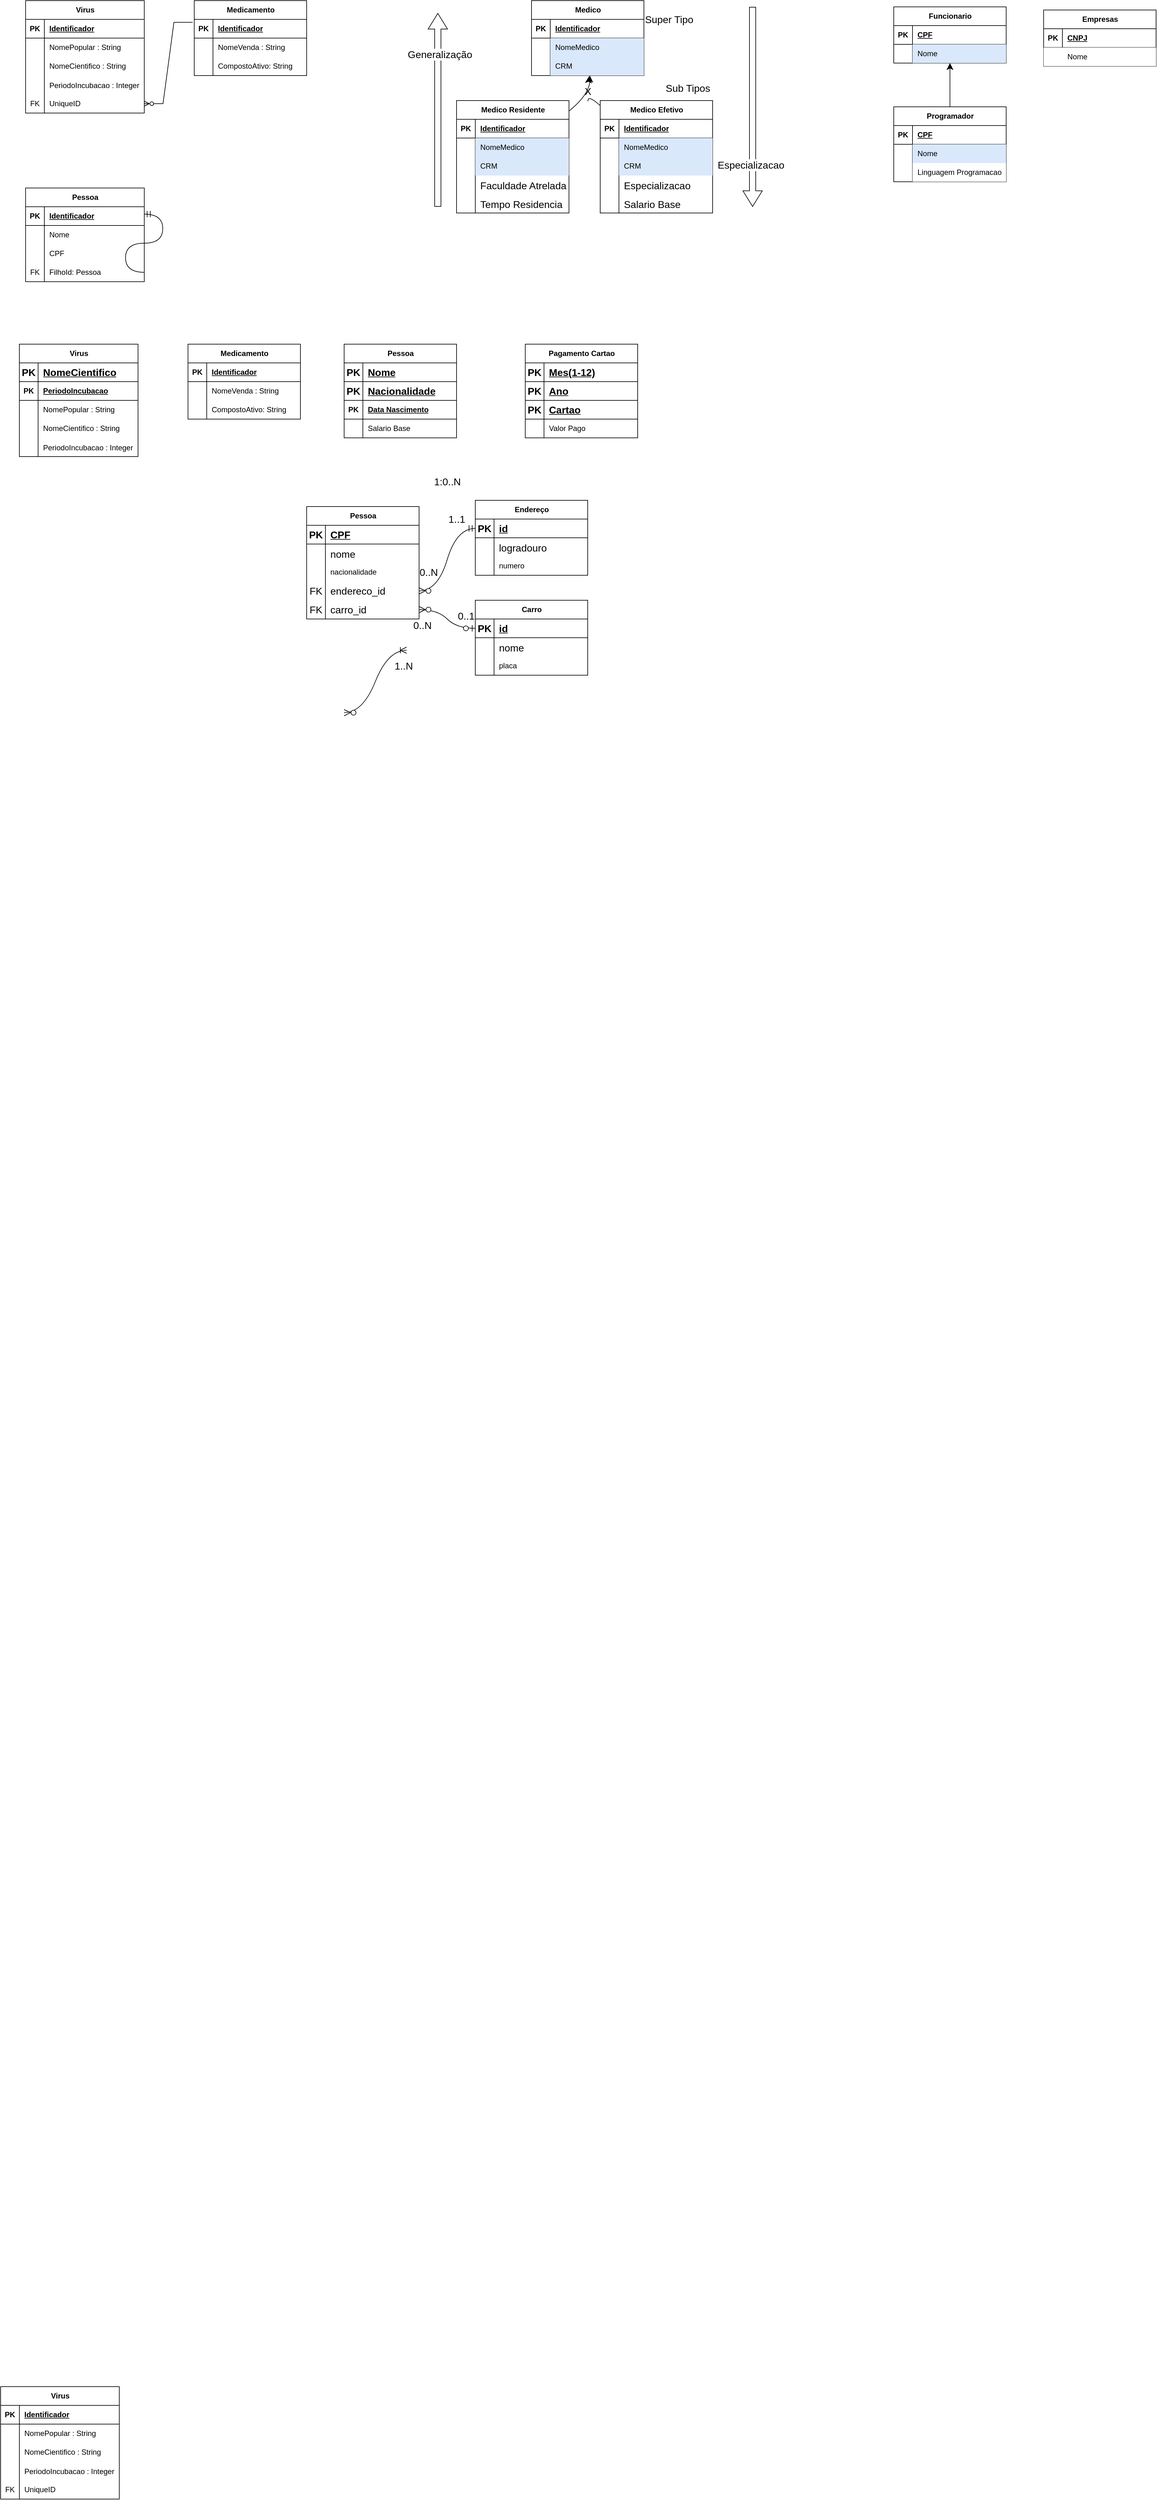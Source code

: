 <mxfile version="21.0.2" type="device"><diagram id="R2lEEEUBdFMjLlhIrx00" name="Page-1"><mxGraphModel dx="598" dy="363" grid="1" gridSize="10" guides="1" tooltips="1" connect="1" arrows="1" fold="1" page="1" pageScale="1" pageWidth="850" pageHeight="1100" math="0" shadow="0" extFonts="Permanent Marker^https://fonts.googleapis.com/css?family=Permanent+Marker"><root><mxCell id="0"/><mxCell id="1" parent="0"/><mxCell id="Dctwo6U2V7jX1rENoJkO-1" value="Virus" style="shape=table;startSize=30;container=1;collapsible=1;childLayout=tableLayout;fixedRows=1;rowLines=0;fontStyle=1;align=center;resizeLast=1;html=1;" parent="1" vertex="1"><mxGeometry x="110" y="100" width="190" height="180" as="geometry"/></mxCell><mxCell id="Dctwo6U2V7jX1rENoJkO-2" value="" style="shape=tableRow;horizontal=0;startSize=0;swimlaneHead=0;swimlaneBody=0;fillColor=none;collapsible=0;dropTarget=0;points=[[0,0.5],[1,0.5]];portConstraint=eastwest;top=0;left=0;right=0;bottom=1;" parent="Dctwo6U2V7jX1rENoJkO-1" vertex="1"><mxGeometry y="30" width="190" height="30" as="geometry"/></mxCell><mxCell id="Dctwo6U2V7jX1rENoJkO-3" value="PK" style="shape=partialRectangle;connectable=0;fillColor=none;top=0;left=0;bottom=0;right=0;fontStyle=1;overflow=hidden;whiteSpace=wrap;html=1;" parent="Dctwo6U2V7jX1rENoJkO-2" vertex="1"><mxGeometry width="30" height="30" as="geometry"><mxRectangle width="30" height="30" as="alternateBounds"/></mxGeometry></mxCell><mxCell id="Dctwo6U2V7jX1rENoJkO-4" value="Identificador" style="shape=partialRectangle;connectable=0;fillColor=none;top=0;left=0;bottom=0;right=0;align=left;spacingLeft=6;fontStyle=5;overflow=hidden;whiteSpace=wrap;html=1;" parent="Dctwo6U2V7jX1rENoJkO-2" vertex="1"><mxGeometry x="30" width="160" height="30" as="geometry"><mxRectangle width="160" height="30" as="alternateBounds"/></mxGeometry></mxCell><mxCell id="Dctwo6U2V7jX1rENoJkO-5" value="" style="shape=tableRow;horizontal=0;startSize=0;swimlaneHead=0;swimlaneBody=0;fillColor=none;collapsible=0;dropTarget=0;points=[[0,0.5],[1,0.5]];portConstraint=eastwest;top=0;left=0;right=0;bottom=0;" parent="Dctwo6U2V7jX1rENoJkO-1" vertex="1"><mxGeometry y="60" width="190" height="30" as="geometry"/></mxCell><mxCell id="Dctwo6U2V7jX1rENoJkO-6" value="" style="shape=partialRectangle;connectable=0;fillColor=none;top=0;left=0;bottom=0;right=0;editable=1;overflow=hidden;whiteSpace=wrap;html=1;" parent="Dctwo6U2V7jX1rENoJkO-5" vertex="1"><mxGeometry width="30" height="30" as="geometry"><mxRectangle width="30" height="30" as="alternateBounds"/></mxGeometry></mxCell><mxCell id="Dctwo6U2V7jX1rENoJkO-7" value="NomePopular : String" style="shape=partialRectangle;connectable=0;fillColor=none;top=0;left=0;bottom=0;right=0;align=left;spacingLeft=6;overflow=hidden;whiteSpace=wrap;html=1;" parent="Dctwo6U2V7jX1rENoJkO-5" vertex="1"><mxGeometry x="30" width="160" height="30" as="geometry"><mxRectangle width="160" height="30" as="alternateBounds"/></mxGeometry></mxCell><mxCell id="Dctwo6U2V7jX1rENoJkO-8" value="" style="shape=tableRow;horizontal=0;startSize=0;swimlaneHead=0;swimlaneBody=0;fillColor=none;collapsible=0;dropTarget=0;points=[[0,0.5],[1,0.5]];portConstraint=eastwest;top=0;left=0;right=0;bottom=0;" parent="Dctwo6U2V7jX1rENoJkO-1" vertex="1"><mxGeometry y="90" width="190" height="30" as="geometry"/></mxCell><mxCell id="Dctwo6U2V7jX1rENoJkO-9" value="" style="shape=partialRectangle;connectable=0;fillColor=none;top=0;left=0;bottom=0;right=0;editable=1;overflow=hidden;whiteSpace=wrap;html=1;" parent="Dctwo6U2V7jX1rENoJkO-8" vertex="1"><mxGeometry width="30" height="30" as="geometry"><mxRectangle width="30" height="30" as="alternateBounds"/></mxGeometry></mxCell><mxCell id="Dctwo6U2V7jX1rENoJkO-10" value="NomeCientifico : String" style="shape=partialRectangle;connectable=0;fillColor=none;top=0;left=0;bottom=0;right=0;align=left;spacingLeft=6;overflow=hidden;whiteSpace=wrap;html=1;" parent="Dctwo6U2V7jX1rENoJkO-8" vertex="1"><mxGeometry x="30" width="160" height="30" as="geometry"><mxRectangle width="160" height="30" as="alternateBounds"/></mxGeometry></mxCell><mxCell id="Dctwo6U2V7jX1rENoJkO-19" value="" style="shape=tableRow;horizontal=0;startSize=0;swimlaneHead=0;swimlaneBody=0;fillColor=none;collapsible=0;dropTarget=0;points=[[0,0.5],[1,0.5]];portConstraint=eastwest;top=0;left=0;right=0;bottom=0;" parent="Dctwo6U2V7jX1rENoJkO-1" vertex="1"><mxGeometry y="120" width="190" height="30" as="geometry"/></mxCell><mxCell id="Dctwo6U2V7jX1rENoJkO-20" value="" style="shape=partialRectangle;connectable=0;fillColor=none;top=0;left=0;bottom=0;right=0;editable=1;overflow=hidden;" parent="Dctwo6U2V7jX1rENoJkO-19" vertex="1"><mxGeometry width="30" height="30" as="geometry"><mxRectangle width="30" height="30" as="alternateBounds"/></mxGeometry></mxCell><mxCell id="Dctwo6U2V7jX1rENoJkO-21" value="PeriodoIncubacao : Integer " style="shape=partialRectangle;connectable=0;fillColor=none;top=0;left=0;bottom=0;right=0;align=left;spacingLeft=6;overflow=hidden;" parent="Dctwo6U2V7jX1rENoJkO-19" vertex="1"><mxGeometry x="30" width="160" height="30" as="geometry"><mxRectangle width="160" height="30" as="alternateBounds"/></mxGeometry></mxCell><mxCell id="Dctwo6U2V7jX1rENoJkO-42" value="" style="shape=tableRow;horizontal=0;startSize=0;swimlaneHead=0;swimlaneBody=0;fillColor=none;collapsible=0;dropTarget=0;points=[[0,0.5],[1,0.5]];portConstraint=eastwest;top=0;left=0;right=0;bottom=0;" parent="Dctwo6U2V7jX1rENoJkO-1" vertex="1"><mxGeometry y="150" width="190" height="30" as="geometry"/></mxCell><mxCell id="Dctwo6U2V7jX1rENoJkO-43" value="FK" style="shape=partialRectangle;connectable=0;fillColor=none;top=0;left=0;bottom=0;right=0;fontStyle=0;overflow=hidden;whiteSpace=wrap;html=1;" parent="Dctwo6U2V7jX1rENoJkO-42" vertex="1"><mxGeometry width="30" height="30" as="geometry"><mxRectangle width="30" height="30" as="alternateBounds"/></mxGeometry></mxCell><mxCell id="Dctwo6U2V7jX1rENoJkO-44" value="UniqueID" style="shape=partialRectangle;connectable=0;fillColor=none;top=0;left=0;bottom=0;right=0;align=left;spacingLeft=6;fontStyle=0;overflow=hidden;whiteSpace=wrap;html=1;" parent="Dctwo6U2V7jX1rENoJkO-42" vertex="1"><mxGeometry x="30" width="160" height="30" as="geometry"><mxRectangle width="160" height="30" as="alternateBounds"/></mxGeometry></mxCell><mxCell id="Dctwo6U2V7jX1rENoJkO-22" value="Medicamento" style="shape=table;startSize=30;container=1;collapsible=1;childLayout=tableLayout;fixedRows=1;rowLines=0;fontStyle=1;align=center;resizeLast=1;html=1;" parent="1" vertex="1"><mxGeometry x="380" y="100" width="180" height="120" as="geometry"/></mxCell><mxCell id="Dctwo6U2V7jX1rENoJkO-23" value="" style="shape=tableRow;horizontal=0;startSize=0;swimlaneHead=0;swimlaneBody=0;fillColor=none;collapsible=0;dropTarget=0;points=[[0,0.5],[1,0.5]];portConstraint=eastwest;top=0;left=0;right=0;bottom=1;" parent="Dctwo6U2V7jX1rENoJkO-22" vertex="1"><mxGeometry y="30" width="180" height="30" as="geometry"/></mxCell><mxCell id="Dctwo6U2V7jX1rENoJkO-24" value="PK" style="shape=partialRectangle;connectable=0;fillColor=none;top=0;left=0;bottom=0;right=0;fontStyle=1;overflow=hidden;whiteSpace=wrap;html=1;" parent="Dctwo6U2V7jX1rENoJkO-23" vertex="1"><mxGeometry width="30" height="30" as="geometry"><mxRectangle width="30" height="30" as="alternateBounds"/></mxGeometry></mxCell><mxCell id="Dctwo6U2V7jX1rENoJkO-25" value="Identificador" style="shape=partialRectangle;connectable=0;fillColor=none;top=0;left=0;bottom=0;right=0;align=left;spacingLeft=6;fontStyle=5;overflow=hidden;whiteSpace=wrap;html=1;" parent="Dctwo6U2V7jX1rENoJkO-23" vertex="1"><mxGeometry x="30" width="150" height="30" as="geometry"><mxRectangle width="150" height="30" as="alternateBounds"/></mxGeometry></mxCell><mxCell id="Dctwo6U2V7jX1rENoJkO-26" value="" style="shape=tableRow;horizontal=0;startSize=0;swimlaneHead=0;swimlaneBody=0;fillColor=none;collapsible=0;dropTarget=0;points=[[0,0.5],[1,0.5]];portConstraint=eastwest;top=0;left=0;right=0;bottom=0;" parent="Dctwo6U2V7jX1rENoJkO-22" vertex="1"><mxGeometry y="60" width="180" height="30" as="geometry"/></mxCell><mxCell id="Dctwo6U2V7jX1rENoJkO-27" value="" style="shape=partialRectangle;connectable=0;fillColor=none;top=0;left=0;bottom=0;right=0;editable=1;overflow=hidden;whiteSpace=wrap;html=1;" parent="Dctwo6U2V7jX1rENoJkO-26" vertex="1"><mxGeometry width="30" height="30" as="geometry"><mxRectangle width="30" height="30" as="alternateBounds"/></mxGeometry></mxCell><mxCell id="Dctwo6U2V7jX1rENoJkO-28" value="NomeVenda : String" style="shape=partialRectangle;connectable=0;fillColor=none;top=0;left=0;bottom=0;right=0;align=left;spacingLeft=6;overflow=hidden;whiteSpace=wrap;html=1;" parent="Dctwo6U2V7jX1rENoJkO-26" vertex="1"><mxGeometry x="30" width="150" height="30" as="geometry"><mxRectangle width="150" height="30" as="alternateBounds"/></mxGeometry></mxCell><mxCell id="Dctwo6U2V7jX1rENoJkO-29" value="" style="shape=tableRow;horizontal=0;startSize=0;swimlaneHead=0;swimlaneBody=0;fillColor=none;collapsible=0;dropTarget=0;points=[[0,0.5],[1,0.5]];portConstraint=eastwest;top=0;left=0;right=0;bottom=0;" parent="Dctwo6U2V7jX1rENoJkO-22" vertex="1"><mxGeometry y="90" width="180" height="30" as="geometry"/></mxCell><mxCell id="Dctwo6U2V7jX1rENoJkO-30" value="" style="shape=partialRectangle;connectable=0;fillColor=none;top=0;left=0;bottom=0;right=0;editable=1;overflow=hidden;whiteSpace=wrap;html=1;" parent="Dctwo6U2V7jX1rENoJkO-29" vertex="1"><mxGeometry width="30" height="30" as="geometry"><mxRectangle width="30" height="30" as="alternateBounds"/></mxGeometry></mxCell><mxCell id="Dctwo6U2V7jX1rENoJkO-31" value="CompostoAtivo: String" style="shape=partialRectangle;connectable=0;fillColor=none;top=0;left=0;bottom=0;right=0;align=left;spacingLeft=6;overflow=hidden;whiteSpace=wrap;html=1;" parent="Dctwo6U2V7jX1rENoJkO-29" vertex="1"><mxGeometry x="30" width="150" height="30" as="geometry"><mxRectangle width="150" height="30" as="alternateBounds"/></mxGeometry></mxCell><mxCell id="Dctwo6U2V7jX1rENoJkO-45" value="" style="edgeStyle=entityRelationEdgeStyle;fontSize=12;html=1;endArrow=ERzeroToMany;endFill=1;rounded=0;entryX=1;entryY=0.5;entryDx=0;entryDy=0;exitX=-0.014;exitY=0.159;exitDx=0;exitDy=0;exitPerimeter=0;" parent="1" source="Dctwo6U2V7jX1rENoJkO-23" target="Dctwo6U2V7jX1rENoJkO-42" edge="1"><mxGeometry width="100" height="100" relative="1" as="geometry"><mxPoint x="290" y="280" as="sourcePoint"/><mxPoint x="390" y="180" as="targetPoint"/></mxGeometry></mxCell><mxCell id="PX5JVBj8l9oLL16i27wh-1" value="Virus" style="shape=table;startSize=30;container=1;collapsible=1;childLayout=tableLayout;fixedRows=1;rowLines=0;fontStyle=1;align=center;resizeLast=1;html=1;" vertex="1" parent="1"><mxGeometry x="70" y="3920" width="190" height="180" as="geometry"/></mxCell><mxCell id="PX5JVBj8l9oLL16i27wh-2" value="" style="shape=tableRow;horizontal=0;startSize=0;swimlaneHead=0;swimlaneBody=0;fillColor=none;collapsible=0;dropTarget=0;points=[[0,0.5],[1,0.5]];portConstraint=eastwest;top=0;left=0;right=0;bottom=1;" vertex="1" parent="PX5JVBj8l9oLL16i27wh-1"><mxGeometry y="30" width="190" height="30" as="geometry"/></mxCell><mxCell id="PX5JVBj8l9oLL16i27wh-3" value="PK" style="shape=partialRectangle;connectable=0;fillColor=none;top=0;left=0;bottom=0;right=0;fontStyle=1;overflow=hidden;whiteSpace=wrap;html=1;" vertex="1" parent="PX5JVBj8l9oLL16i27wh-2"><mxGeometry width="30" height="30" as="geometry"><mxRectangle width="30" height="30" as="alternateBounds"/></mxGeometry></mxCell><mxCell id="PX5JVBj8l9oLL16i27wh-4" value="Identificador" style="shape=partialRectangle;connectable=0;fillColor=none;top=0;left=0;bottom=0;right=0;align=left;spacingLeft=6;fontStyle=5;overflow=hidden;whiteSpace=wrap;html=1;" vertex="1" parent="PX5JVBj8l9oLL16i27wh-2"><mxGeometry x="30" width="160" height="30" as="geometry"><mxRectangle width="160" height="30" as="alternateBounds"/></mxGeometry></mxCell><mxCell id="PX5JVBj8l9oLL16i27wh-5" value="" style="shape=tableRow;horizontal=0;startSize=0;swimlaneHead=0;swimlaneBody=0;fillColor=none;collapsible=0;dropTarget=0;points=[[0,0.5],[1,0.5]];portConstraint=eastwest;top=0;left=0;right=0;bottom=0;" vertex="1" parent="PX5JVBj8l9oLL16i27wh-1"><mxGeometry y="60" width="190" height="30" as="geometry"/></mxCell><mxCell id="PX5JVBj8l9oLL16i27wh-6" value="" style="shape=partialRectangle;connectable=0;fillColor=none;top=0;left=0;bottom=0;right=0;editable=1;overflow=hidden;whiteSpace=wrap;html=1;" vertex="1" parent="PX5JVBj8l9oLL16i27wh-5"><mxGeometry width="30" height="30" as="geometry"><mxRectangle width="30" height="30" as="alternateBounds"/></mxGeometry></mxCell><mxCell id="PX5JVBj8l9oLL16i27wh-7" value="NomePopular : String" style="shape=partialRectangle;connectable=0;fillColor=none;top=0;left=0;bottom=0;right=0;align=left;spacingLeft=6;overflow=hidden;whiteSpace=wrap;html=1;" vertex="1" parent="PX5JVBj8l9oLL16i27wh-5"><mxGeometry x="30" width="160" height="30" as="geometry"><mxRectangle width="160" height="30" as="alternateBounds"/></mxGeometry></mxCell><mxCell id="PX5JVBj8l9oLL16i27wh-8" value="" style="shape=tableRow;horizontal=0;startSize=0;swimlaneHead=0;swimlaneBody=0;fillColor=none;collapsible=0;dropTarget=0;points=[[0,0.5],[1,0.5]];portConstraint=eastwest;top=0;left=0;right=0;bottom=0;" vertex="1" parent="PX5JVBj8l9oLL16i27wh-1"><mxGeometry y="90" width="190" height="30" as="geometry"/></mxCell><mxCell id="PX5JVBj8l9oLL16i27wh-9" value="" style="shape=partialRectangle;connectable=0;fillColor=none;top=0;left=0;bottom=0;right=0;editable=1;overflow=hidden;whiteSpace=wrap;html=1;" vertex="1" parent="PX5JVBj8l9oLL16i27wh-8"><mxGeometry width="30" height="30" as="geometry"><mxRectangle width="30" height="30" as="alternateBounds"/></mxGeometry></mxCell><mxCell id="PX5JVBj8l9oLL16i27wh-10" value="NomeCientifico : String" style="shape=partialRectangle;connectable=0;fillColor=none;top=0;left=0;bottom=0;right=0;align=left;spacingLeft=6;overflow=hidden;whiteSpace=wrap;html=1;" vertex="1" parent="PX5JVBj8l9oLL16i27wh-8"><mxGeometry x="30" width="160" height="30" as="geometry"><mxRectangle width="160" height="30" as="alternateBounds"/></mxGeometry></mxCell><mxCell id="PX5JVBj8l9oLL16i27wh-11" value="" style="shape=tableRow;horizontal=0;startSize=0;swimlaneHead=0;swimlaneBody=0;fillColor=none;collapsible=0;dropTarget=0;points=[[0,0.5],[1,0.5]];portConstraint=eastwest;top=0;left=0;right=0;bottom=0;" vertex="1" parent="PX5JVBj8l9oLL16i27wh-1"><mxGeometry y="120" width="190" height="30" as="geometry"/></mxCell><mxCell id="PX5JVBj8l9oLL16i27wh-12" value="" style="shape=partialRectangle;connectable=0;fillColor=none;top=0;left=0;bottom=0;right=0;editable=1;overflow=hidden;" vertex="1" parent="PX5JVBj8l9oLL16i27wh-11"><mxGeometry width="30" height="30" as="geometry"><mxRectangle width="30" height="30" as="alternateBounds"/></mxGeometry></mxCell><mxCell id="PX5JVBj8l9oLL16i27wh-13" value="PeriodoIncubacao : Integer " style="shape=partialRectangle;connectable=0;fillColor=none;top=0;left=0;bottom=0;right=0;align=left;spacingLeft=6;overflow=hidden;" vertex="1" parent="PX5JVBj8l9oLL16i27wh-11"><mxGeometry x="30" width="160" height="30" as="geometry"><mxRectangle width="160" height="30" as="alternateBounds"/></mxGeometry></mxCell><mxCell id="PX5JVBj8l9oLL16i27wh-14" value="" style="shape=tableRow;horizontal=0;startSize=0;swimlaneHead=0;swimlaneBody=0;fillColor=none;collapsible=0;dropTarget=0;points=[[0,0.5],[1,0.5]];portConstraint=eastwest;top=0;left=0;right=0;bottom=0;" vertex="1" parent="PX5JVBj8l9oLL16i27wh-1"><mxGeometry y="150" width="190" height="30" as="geometry"/></mxCell><mxCell id="PX5JVBj8l9oLL16i27wh-15" value="FK" style="shape=partialRectangle;connectable=0;fillColor=none;top=0;left=0;bottom=0;right=0;fontStyle=0;overflow=hidden;whiteSpace=wrap;html=1;" vertex="1" parent="PX5JVBj8l9oLL16i27wh-14"><mxGeometry width="30" height="30" as="geometry"><mxRectangle width="30" height="30" as="alternateBounds"/></mxGeometry></mxCell><mxCell id="PX5JVBj8l9oLL16i27wh-16" value="UniqueID" style="shape=partialRectangle;connectable=0;fillColor=none;top=0;left=0;bottom=0;right=0;align=left;spacingLeft=6;fontStyle=0;overflow=hidden;whiteSpace=wrap;html=1;" vertex="1" parent="PX5JVBj8l9oLL16i27wh-14"><mxGeometry x="30" width="160" height="30" as="geometry"><mxRectangle width="160" height="30" as="alternateBounds"/></mxGeometry></mxCell><mxCell id="PX5JVBj8l9oLL16i27wh-18" value="Pessoa" style="shape=table;startSize=30;container=1;collapsible=1;childLayout=tableLayout;fixedRows=1;rowLines=0;fontStyle=1;align=center;resizeLast=1;html=1;" vertex="1" parent="1"><mxGeometry x="110" y="400" width="190" height="150" as="geometry"/></mxCell><mxCell id="PX5JVBj8l9oLL16i27wh-19" value="" style="shape=tableRow;horizontal=0;startSize=0;swimlaneHead=0;swimlaneBody=0;fillColor=none;collapsible=0;dropTarget=0;points=[[0,0.5],[1,0.5]];portConstraint=eastwest;top=0;left=0;right=0;bottom=1;" vertex="1" parent="PX5JVBj8l9oLL16i27wh-18"><mxGeometry y="30" width="190" height="30" as="geometry"/></mxCell><mxCell id="PX5JVBj8l9oLL16i27wh-20" value="PK" style="shape=partialRectangle;connectable=0;fillColor=none;top=0;left=0;bottom=0;right=0;fontStyle=1;overflow=hidden;whiteSpace=wrap;html=1;" vertex="1" parent="PX5JVBj8l9oLL16i27wh-19"><mxGeometry width="30" height="30" as="geometry"><mxRectangle width="30" height="30" as="alternateBounds"/></mxGeometry></mxCell><mxCell id="PX5JVBj8l9oLL16i27wh-21" value="Identificador" style="shape=partialRectangle;connectable=0;fillColor=none;top=0;left=0;bottom=0;right=0;align=left;spacingLeft=6;fontStyle=5;overflow=hidden;whiteSpace=wrap;html=1;" vertex="1" parent="PX5JVBj8l9oLL16i27wh-19"><mxGeometry x="30" width="160" height="30" as="geometry"><mxRectangle width="160" height="30" as="alternateBounds"/></mxGeometry></mxCell><mxCell id="PX5JVBj8l9oLL16i27wh-22" value="" style="shape=tableRow;horizontal=0;startSize=0;swimlaneHead=0;swimlaneBody=0;fillColor=none;collapsible=0;dropTarget=0;points=[[0,0.5],[1,0.5]];portConstraint=eastwest;top=0;left=0;right=0;bottom=0;" vertex="1" parent="PX5JVBj8l9oLL16i27wh-18"><mxGeometry y="60" width="190" height="30" as="geometry"/></mxCell><mxCell id="PX5JVBj8l9oLL16i27wh-23" value="" style="shape=partialRectangle;connectable=0;fillColor=none;top=0;left=0;bottom=0;right=0;editable=1;overflow=hidden;whiteSpace=wrap;html=1;" vertex="1" parent="PX5JVBj8l9oLL16i27wh-22"><mxGeometry width="30" height="30" as="geometry"><mxRectangle width="30" height="30" as="alternateBounds"/></mxGeometry></mxCell><mxCell id="PX5JVBj8l9oLL16i27wh-24" value="Nome" style="shape=partialRectangle;connectable=0;fillColor=none;top=0;left=0;bottom=0;right=0;align=left;spacingLeft=6;overflow=hidden;whiteSpace=wrap;html=1;" vertex="1" parent="PX5JVBj8l9oLL16i27wh-22"><mxGeometry x="30" width="160" height="30" as="geometry"><mxRectangle width="160" height="30" as="alternateBounds"/></mxGeometry></mxCell><mxCell id="PX5JVBj8l9oLL16i27wh-25" value="" style="shape=tableRow;horizontal=0;startSize=0;swimlaneHead=0;swimlaneBody=0;fillColor=none;collapsible=0;dropTarget=0;points=[[0,0.5],[1,0.5]];portConstraint=eastwest;top=0;left=0;right=0;bottom=0;" vertex="1" parent="PX5JVBj8l9oLL16i27wh-18"><mxGeometry y="90" width="190" height="30" as="geometry"/></mxCell><mxCell id="PX5JVBj8l9oLL16i27wh-26" value="" style="shape=partialRectangle;connectable=0;fillColor=none;top=0;left=0;bottom=0;right=0;editable=1;overflow=hidden;whiteSpace=wrap;html=1;" vertex="1" parent="PX5JVBj8l9oLL16i27wh-25"><mxGeometry width="30" height="30" as="geometry"><mxRectangle width="30" height="30" as="alternateBounds"/></mxGeometry></mxCell><mxCell id="PX5JVBj8l9oLL16i27wh-27" value="CPF" style="shape=partialRectangle;connectable=0;fillColor=none;top=0;left=0;bottom=0;right=0;align=left;spacingLeft=6;overflow=hidden;whiteSpace=wrap;html=1;" vertex="1" parent="PX5JVBj8l9oLL16i27wh-25"><mxGeometry x="30" width="160" height="30" as="geometry"><mxRectangle width="160" height="30" as="alternateBounds"/></mxGeometry></mxCell><mxCell id="PX5JVBj8l9oLL16i27wh-31" value="" style="shape=tableRow;horizontal=0;startSize=0;swimlaneHead=0;swimlaneBody=0;fillColor=none;collapsible=0;dropTarget=0;points=[[0,0.5],[1,0.5]];portConstraint=eastwest;top=0;left=0;right=0;bottom=0;" vertex="1" parent="PX5JVBj8l9oLL16i27wh-18"><mxGeometry y="120" width="190" height="30" as="geometry"/></mxCell><mxCell id="PX5JVBj8l9oLL16i27wh-32" value="FK" style="shape=partialRectangle;connectable=0;fillColor=none;top=0;left=0;bottom=0;right=0;fontStyle=0;overflow=hidden;whiteSpace=wrap;html=1;" vertex="1" parent="PX5JVBj8l9oLL16i27wh-31"><mxGeometry width="30" height="30" as="geometry"><mxRectangle width="30" height="30" as="alternateBounds"/></mxGeometry></mxCell><mxCell id="PX5JVBj8l9oLL16i27wh-33" value="FilhoId: Pessoa" style="shape=partialRectangle;connectable=0;fillColor=none;top=0;left=0;bottom=0;right=0;align=left;spacingLeft=6;fontStyle=0;overflow=hidden;whiteSpace=wrap;html=1;" vertex="1" parent="PX5JVBj8l9oLL16i27wh-31"><mxGeometry x="30" width="160" height="30" as="geometry"><mxRectangle width="160" height="30" as="alternateBounds"/></mxGeometry></mxCell><mxCell id="PX5JVBj8l9oLL16i27wh-37" value="" style="edgeStyle=entityRelationEdgeStyle;fontSize=12;html=1;endArrow=ERmandOne;rounded=0;startSize=8;endSize=8;curved=1;exitX=1;exitY=0.5;exitDx=0;exitDy=0;entryX=0.998;entryY=0.391;entryDx=0;entryDy=0;entryPerimeter=0;" edge="1" parent="PX5JVBj8l9oLL16i27wh-18" source="PX5JVBj8l9oLL16i27wh-31" target="PX5JVBj8l9oLL16i27wh-19"><mxGeometry width="100" height="100" relative="1" as="geometry"><mxPoint x="160" y="130" as="sourcePoint"/><mxPoint x="260" y="30" as="targetPoint"/></mxGeometry></mxCell><mxCell id="PX5JVBj8l9oLL16i27wh-38" value="Medico" style="shape=table;startSize=30;container=1;collapsible=1;childLayout=tableLayout;fixedRows=1;rowLines=0;fontStyle=1;align=center;resizeLast=1;html=1;" vertex="1" parent="1"><mxGeometry x="920" y="100" width="180" height="120" as="geometry"/></mxCell><mxCell id="PX5JVBj8l9oLL16i27wh-39" value="" style="shape=tableRow;horizontal=0;startSize=0;swimlaneHead=0;swimlaneBody=0;fillColor=none;collapsible=0;dropTarget=0;points=[[0,0.5],[1,0.5]];portConstraint=eastwest;top=0;left=0;right=0;bottom=1;" vertex="1" parent="PX5JVBj8l9oLL16i27wh-38"><mxGeometry y="30" width="180" height="30" as="geometry"/></mxCell><mxCell id="PX5JVBj8l9oLL16i27wh-40" value="PK" style="shape=partialRectangle;connectable=0;fillColor=none;top=0;left=0;bottom=0;right=0;fontStyle=1;overflow=hidden;whiteSpace=wrap;html=1;" vertex="1" parent="PX5JVBj8l9oLL16i27wh-39"><mxGeometry width="30" height="30" as="geometry"><mxRectangle width="30" height="30" as="alternateBounds"/></mxGeometry></mxCell><mxCell id="PX5JVBj8l9oLL16i27wh-41" value="Identificador" style="shape=partialRectangle;connectable=0;fillColor=none;top=0;left=0;bottom=0;right=0;align=left;spacingLeft=6;fontStyle=5;overflow=hidden;whiteSpace=wrap;html=1;" vertex="1" parent="PX5JVBj8l9oLL16i27wh-39"><mxGeometry x="30" width="150" height="30" as="geometry"><mxRectangle width="150" height="30" as="alternateBounds"/></mxGeometry></mxCell><mxCell id="PX5JVBj8l9oLL16i27wh-42" value="" style="shape=tableRow;horizontal=0;startSize=0;swimlaneHead=0;swimlaneBody=0;fillColor=none;collapsible=0;dropTarget=0;points=[[0,0.5],[1,0.5]];portConstraint=eastwest;top=0;left=0;right=0;bottom=0;" vertex="1" parent="PX5JVBj8l9oLL16i27wh-38"><mxGeometry y="60" width="180" height="30" as="geometry"/></mxCell><mxCell id="PX5JVBj8l9oLL16i27wh-43" value="" style="shape=partialRectangle;connectable=0;fillColor=none;top=0;left=0;bottom=0;right=0;editable=1;overflow=hidden;whiteSpace=wrap;html=1;" vertex="1" parent="PX5JVBj8l9oLL16i27wh-42"><mxGeometry width="30" height="30" as="geometry"><mxRectangle width="30" height="30" as="alternateBounds"/></mxGeometry></mxCell><mxCell id="PX5JVBj8l9oLL16i27wh-44" value="NomeMedico" style="shape=partialRectangle;connectable=0;fillColor=#dae8fc;top=0;left=0;bottom=0;right=0;align=left;spacingLeft=6;overflow=hidden;whiteSpace=wrap;html=1;strokeColor=#6c8ebf;" vertex="1" parent="PX5JVBj8l9oLL16i27wh-42"><mxGeometry x="30" width="150" height="30" as="geometry"><mxRectangle width="150" height="30" as="alternateBounds"/></mxGeometry></mxCell><mxCell id="PX5JVBj8l9oLL16i27wh-45" value="" style="shape=tableRow;horizontal=0;startSize=0;swimlaneHead=0;swimlaneBody=0;fillColor=none;collapsible=0;dropTarget=0;points=[[0,0.5],[1,0.5]];portConstraint=eastwest;top=0;left=0;right=0;bottom=0;" vertex="1" parent="PX5JVBj8l9oLL16i27wh-38"><mxGeometry y="90" width="180" height="30" as="geometry"/></mxCell><mxCell id="PX5JVBj8l9oLL16i27wh-46" value="" style="shape=partialRectangle;connectable=0;fillColor=none;top=0;left=0;bottom=0;right=0;editable=1;overflow=hidden;whiteSpace=wrap;html=1;" vertex="1" parent="PX5JVBj8l9oLL16i27wh-45"><mxGeometry width="30" height="30" as="geometry"><mxRectangle width="30" height="30" as="alternateBounds"/></mxGeometry></mxCell><mxCell id="PX5JVBj8l9oLL16i27wh-47" value="CRM" style="shape=partialRectangle;connectable=0;fillColor=#dae8fc;top=0;left=0;bottom=0;right=0;align=left;spacingLeft=6;overflow=hidden;whiteSpace=wrap;html=1;strokeColor=#6c8ebf;" vertex="1" parent="PX5JVBj8l9oLL16i27wh-45"><mxGeometry x="30" width="150" height="30" as="geometry"><mxRectangle width="150" height="30" as="alternateBounds"/></mxGeometry></mxCell><mxCell id="PX5JVBj8l9oLL16i27wh-68" style="edgeStyle=none;curved=1;rounded=0;orthogonalLoop=1;jettySize=auto;html=1;entryX=0.519;entryY=1.001;entryDx=0;entryDy=0;entryPerimeter=0;fontSize=12;startSize=8;endSize=8;" edge="1" parent="1" source="PX5JVBj8l9oLL16i27wh-48" target="PX5JVBj8l9oLL16i27wh-45"><mxGeometry relative="1" as="geometry"><Array as="points"><mxPoint x="1013" y="250"/></Array></mxGeometry></mxCell><mxCell id="PX5JVBj8l9oLL16i27wh-48" value="Medico Residente" style="shape=table;startSize=30;container=1;collapsible=1;childLayout=tableLayout;fixedRows=1;rowLines=0;fontStyle=1;align=center;resizeLast=1;html=1;" vertex="1" parent="1"><mxGeometry x="800" y="260" width="180" height="180" as="geometry"/></mxCell><mxCell id="PX5JVBj8l9oLL16i27wh-49" value="" style="shape=tableRow;horizontal=0;startSize=0;swimlaneHead=0;swimlaneBody=0;fillColor=none;collapsible=0;dropTarget=0;points=[[0,0.5],[1,0.5]];portConstraint=eastwest;top=0;left=0;right=0;bottom=1;" vertex="1" parent="PX5JVBj8l9oLL16i27wh-48"><mxGeometry y="30" width="180" height="30" as="geometry"/></mxCell><mxCell id="PX5JVBj8l9oLL16i27wh-50" value="PK" style="shape=partialRectangle;connectable=0;fillColor=none;top=0;left=0;bottom=0;right=0;fontStyle=1;overflow=hidden;whiteSpace=wrap;html=1;" vertex="1" parent="PX5JVBj8l9oLL16i27wh-49"><mxGeometry width="30" height="30" as="geometry"><mxRectangle width="30" height="30" as="alternateBounds"/></mxGeometry></mxCell><mxCell id="PX5JVBj8l9oLL16i27wh-51" value="Identificador" style="shape=partialRectangle;connectable=0;fillColor=none;top=0;left=0;bottom=0;right=0;align=left;spacingLeft=6;fontStyle=5;overflow=hidden;whiteSpace=wrap;html=1;" vertex="1" parent="PX5JVBj8l9oLL16i27wh-49"><mxGeometry x="30" width="150" height="30" as="geometry"><mxRectangle width="150" height="30" as="alternateBounds"/></mxGeometry></mxCell><mxCell id="PX5JVBj8l9oLL16i27wh-52" value="" style="shape=tableRow;horizontal=0;startSize=0;swimlaneHead=0;swimlaneBody=0;fillColor=none;collapsible=0;dropTarget=0;points=[[0,0.5],[1,0.5]];portConstraint=eastwest;top=0;left=0;right=0;bottom=0;" vertex="1" parent="PX5JVBj8l9oLL16i27wh-48"><mxGeometry y="60" width="180" height="30" as="geometry"/></mxCell><mxCell id="PX5JVBj8l9oLL16i27wh-53" value="" style="shape=partialRectangle;connectable=0;fillColor=none;top=0;left=0;bottom=0;right=0;editable=1;overflow=hidden;whiteSpace=wrap;html=1;" vertex="1" parent="PX5JVBj8l9oLL16i27wh-52"><mxGeometry width="30" height="30" as="geometry"><mxRectangle width="30" height="30" as="alternateBounds"/></mxGeometry></mxCell><mxCell id="PX5JVBj8l9oLL16i27wh-54" value="NomeMedico" style="shape=partialRectangle;connectable=0;fillColor=#dae8fc;top=0;left=0;bottom=0;right=0;align=left;spacingLeft=6;overflow=hidden;whiteSpace=wrap;html=1;strokeColor=#6c8ebf;" vertex="1" parent="PX5JVBj8l9oLL16i27wh-52"><mxGeometry x="30" width="150" height="30" as="geometry"><mxRectangle width="150" height="30" as="alternateBounds"/></mxGeometry></mxCell><mxCell id="PX5JVBj8l9oLL16i27wh-55" value="" style="shape=tableRow;horizontal=0;startSize=0;swimlaneHead=0;swimlaneBody=0;fillColor=none;collapsible=0;dropTarget=0;points=[[0,0.5],[1,0.5]];portConstraint=eastwest;top=0;left=0;right=0;bottom=0;" vertex="1" parent="PX5JVBj8l9oLL16i27wh-48"><mxGeometry y="90" width="180" height="30" as="geometry"/></mxCell><mxCell id="PX5JVBj8l9oLL16i27wh-56" value="" style="shape=partialRectangle;connectable=0;fillColor=none;top=0;left=0;bottom=0;right=0;editable=1;overflow=hidden;whiteSpace=wrap;html=1;" vertex="1" parent="PX5JVBj8l9oLL16i27wh-55"><mxGeometry width="30" height="30" as="geometry"><mxRectangle width="30" height="30" as="alternateBounds"/></mxGeometry></mxCell><mxCell id="PX5JVBj8l9oLL16i27wh-57" value="CRM" style="shape=partialRectangle;connectable=0;fillColor=#dae8fc;top=0;left=0;bottom=0;right=0;align=left;spacingLeft=6;overflow=hidden;whiteSpace=wrap;html=1;strokeColor=#6c8ebf;" vertex="1" parent="PX5JVBj8l9oLL16i27wh-55"><mxGeometry x="30" width="150" height="30" as="geometry"><mxRectangle width="150" height="30" as="alternateBounds"/></mxGeometry></mxCell><mxCell id="PX5JVBj8l9oLL16i27wh-75" value="" style="shape=tableRow;horizontal=0;startSize=0;swimlaneHead=0;swimlaneBody=0;fillColor=none;collapsible=0;dropTarget=0;points=[[0,0.5],[1,0.5]];portConstraint=eastwest;top=0;left=0;right=0;bottom=0;fontSize=16;" vertex="1" parent="PX5JVBj8l9oLL16i27wh-48"><mxGeometry y="120" width="180" height="30" as="geometry"/></mxCell><mxCell id="PX5JVBj8l9oLL16i27wh-76" value="" style="shape=partialRectangle;connectable=0;fillColor=none;top=0;left=0;bottom=0;right=0;editable=1;overflow=hidden;fontSize=16;" vertex="1" parent="PX5JVBj8l9oLL16i27wh-75"><mxGeometry width="30" height="30" as="geometry"><mxRectangle width="30" height="30" as="alternateBounds"/></mxGeometry></mxCell><mxCell id="PX5JVBj8l9oLL16i27wh-77" value="Faculdade Atrelada" style="shape=partialRectangle;connectable=0;fillColor=none;top=0;left=0;bottom=0;right=0;align=left;spacingLeft=6;overflow=hidden;fontSize=16;" vertex="1" parent="PX5JVBj8l9oLL16i27wh-75"><mxGeometry x="30" width="150" height="30" as="geometry"><mxRectangle width="150" height="30" as="alternateBounds"/></mxGeometry></mxCell><mxCell id="PX5JVBj8l9oLL16i27wh-71" value="" style="shape=tableRow;horizontal=0;startSize=0;swimlaneHead=0;swimlaneBody=0;fillColor=none;collapsible=0;dropTarget=0;points=[[0,0.5],[1,0.5]];portConstraint=eastwest;top=0;left=0;right=0;bottom=0;fontSize=16;" vertex="1" parent="PX5JVBj8l9oLL16i27wh-48"><mxGeometry y="150" width="180" height="30" as="geometry"/></mxCell><mxCell id="PX5JVBj8l9oLL16i27wh-72" value="" style="shape=partialRectangle;connectable=0;fillColor=none;top=0;left=0;bottom=0;right=0;editable=1;overflow=hidden;fontSize=16;" vertex="1" parent="PX5JVBj8l9oLL16i27wh-71"><mxGeometry width="30" height="30" as="geometry"><mxRectangle width="30" height="30" as="alternateBounds"/></mxGeometry></mxCell><mxCell id="PX5JVBj8l9oLL16i27wh-73" value="Tempo Residencia" style="shape=partialRectangle;connectable=0;fillColor=none;top=0;left=0;bottom=0;right=0;align=left;spacingLeft=6;overflow=hidden;fontSize=16;" vertex="1" parent="PX5JVBj8l9oLL16i27wh-71"><mxGeometry x="30" width="150" height="30" as="geometry"><mxRectangle width="150" height="30" as="alternateBounds"/></mxGeometry></mxCell><mxCell id="PX5JVBj8l9oLL16i27wh-69" style="edgeStyle=none;curved=1;rounded=0;orthogonalLoop=1;jettySize=auto;html=1;fontSize=12;startSize=8;endSize=8;entryX=0.512;entryY=1.039;entryDx=0;entryDy=0;entryPerimeter=0;startArrow=none;" edge="1" parent="1" source="PX5JVBj8l9oLL16i27wh-90" target="PX5JVBj8l9oLL16i27wh-45"><mxGeometry relative="1" as="geometry"><mxPoint x="1020" y="220" as="targetPoint"/><Array as="points"/></mxGeometry></mxCell><mxCell id="PX5JVBj8l9oLL16i27wh-58" value="Medico Efetivo" style="shape=table;startSize=30;container=1;collapsible=1;childLayout=tableLayout;fixedRows=1;rowLines=0;fontStyle=1;align=center;resizeLast=1;html=1;" vertex="1" parent="1"><mxGeometry x="1030" y="260" width="180" height="180" as="geometry"/></mxCell><mxCell id="PX5JVBj8l9oLL16i27wh-59" value="" style="shape=tableRow;horizontal=0;startSize=0;swimlaneHead=0;swimlaneBody=0;fillColor=none;collapsible=0;dropTarget=0;points=[[0,0.5],[1,0.5]];portConstraint=eastwest;top=0;left=0;right=0;bottom=1;" vertex="1" parent="PX5JVBj8l9oLL16i27wh-58"><mxGeometry y="30" width="180" height="30" as="geometry"/></mxCell><mxCell id="PX5JVBj8l9oLL16i27wh-60" value="PK" style="shape=partialRectangle;connectable=0;fillColor=none;top=0;left=0;bottom=0;right=0;fontStyle=1;overflow=hidden;whiteSpace=wrap;html=1;" vertex="1" parent="PX5JVBj8l9oLL16i27wh-59"><mxGeometry width="30" height="30" as="geometry"><mxRectangle width="30" height="30" as="alternateBounds"/></mxGeometry></mxCell><mxCell id="PX5JVBj8l9oLL16i27wh-61" value="Identificador" style="shape=partialRectangle;connectable=0;fillColor=none;top=0;left=0;bottom=0;right=0;align=left;spacingLeft=6;fontStyle=5;overflow=hidden;whiteSpace=wrap;html=1;" vertex="1" parent="PX5JVBj8l9oLL16i27wh-59"><mxGeometry x="30" width="150" height="30" as="geometry"><mxRectangle width="150" height="30" as="alternateBounds"/></mxGeometry></mxCell><mxCell id="PX5JVBj8l9oLL16i27wh-62" value="" style="shape=tableRow;horizontal=0;startSize=0;swimlaneHead=0;swimlaneBody=0;fillColor=none;collapsible=0;dropTarget=0;points=[[0,0.5],[1,0.5]];portConstraint=eastwest;top=0;left=0;right=0;bottom=0;" vertex="1" parent="PX5JVBj8l9oLL16i27wh-58"><mxGeometry y="60" width="180" height="30" as="geometry"/></mxCell><mxCell id="PX5JVBj8l9oLL16i27wh-63" value="" style="shape=partialRectangle;connectable=0;fillColor=none;top=0;left=0;bottom=0;right=0;editable=1;overflow=hidden;whiteSpace=wrap;html=1;" vertex="1" parent="PX5JVBj8l9oLL16i27wh-62"><mxGeometry width="30" height="30" as="geometry"><mxRectangle width="30" height="30" as="alternateBounds"/></mxGeometry></mxCell><mxCell id="PX5JVBj8l9oLL16i27wh-64" value="NomeMedico" style="shape=partialRectangle;connectable=0;fillColor=#dae8fc;top=0;left=0;bottom=0;right=0;align=left;spacingLeft=6;overflow=hidden;whiteSpace=wrap;html=1;strokeColor=#6c8ebf;" vertex="1" parent="PX5JVBj8l9oLL16i27wh-62"><mxGeometry x="30" width="150" height="30" as="geometry"><mxRectangle width="150" height="30" as="alternateBounds"/></mxGeometry></mxCell><mxCell id="PX5JVBj8l9oLL16i27wh-65" value="" style="shape=tableRow;horizontal=0;startSize=0;swimlaneHead=0;swimlaneBody=0;fillColor=none;collapsible=0;dropTarget=0;points=[[0,0.5],[1,0.5]];portConstraint=eastwest;top=0;left=0;right=0;bottom=0;" vertex="1" parent="PX5JVBj8l9oLL16i27wh-58"><mxGeometry y="90" width="180" height="30" as="geometry"/></mxCell><mxCell id="PX5JVBj8l9oLL16i27wh-66" value="" style="shape=partialRectangle;connectable=0;fillColor=none;top=0;left=0;bottom=0;right=0;editable=1;overflow=hidden;whiteSpace=wrap;html=1;" vertex="1" parent="PX5JVBj8l9oLL16i27wh-65"><mxGeometry width="30" height="30" as="geometry"><mxRectangle width="30" height="30" as="alternateBounds"/></mxGeometry></mxCell><mxCell id="PX5JVBj8l9oLL16i27wh-67" value="CRM" style="shape=partialRectangle;connectable=0;fillColor=#dae8fc;top=0;left=0;bottom=0;right=0;align=left;spacingLeft=6;overflow=hidden;whiteSpace=wrap;html=1;strokeColor=#6c8ebf;" vertex="1" parent="PX5JVBj8l9oLL16i27wh-65"><mxGeometry x="30" width="150" height="30" as="geometry"><mxRectangle width="150" height="30" as="alternateBounds"/></mxGeometry></mxCell><mxCell id="PX5JVBj8l9oLL16i27wh-83" value="" style="shape=tableRow;horizontal=0;startSize=0;swimlaneHead=0;swimlaneBody=0;fillColor=none;collapsible=0;dropTarget=0;points=[[0,0.5],[1,0.5]];portConstraint=eastwest;top=0;left=0;right=0;bottom=0;fontSize=16;" vertex="1" parent="PX5JVBj8l9oLL16i27wh-58"><mxGeometry y="120" width="180" height="30" as="geometry"/></mxCell><mxCell id="PX5JVBj8l9oLL16i27wh-84" value="" style="shape=partialRectangle;connectable=0;fillColor=none;top=0;left=0;bottom=0;right=0;editable=1;overflow=hidden;fontSize=16;" vertex="1" parent="PX5JVBj8l9oLL16i27wh-83"><mxGeometry width="30" height="30" as="geometry"><mxRectangle width="30" height="30" as="alternateBounds"/></mxGeometry></mxCell><mxCell id="PX5JVBj8l9oLL16i27wh-85" value="Especializacao" style="shape=partialRectangle;connectable=0;fillColor=none;top=0;left=0;bottom=0;right=0;align=left;spacingLeft=6;overflow=hidden;fontSize=16;" vertex="1" parent="PX5JVBj8l9oLL16i27wh-83"><mxGeometry x="30" width="150" height="30" as="geometry"><mxRectangle width="150" height="30" as="alternateBounds"/></mxGeometry></mxCell><mxCell id="PX5JVBj8l9oLL16i27wh-79" value="" style="shape=tableRow;horizontal=0;startSize=0;swimlaneHead=0;swimlaneBody=0;fillColor=none;collapsible=0;dropTarget=0;points=[[0,0.5],[1,0.5]];portConstraint=eastwest;top=0;left=0;right=0;bottom=0;fontSize=16;" vertex="1" parent="PX5JVBj8l9oLL16i27wh-58"><mxGeometry y="150" width="180" height="30" as="geometry"/></mxCell><mxCell id="PX5JVBj8l9oLL16i27wh-80" value="" style="shape=partialRectangle;connectable=0;fillColor=none;top=0;left=0;bottom=0;right=0;editable=1;overflow=hidden;fontSize=16;" vertex="1" parent="PX5JVBj8l9oLL16i27wh-79"><mxGeometry width="30" height="30" as="geometry"><mxRectangle width="30" height="30" as="alternateBounds"/></mxGeometry></mxCell><mxCell id="PX5JVBj8l9oLL16i27wh-81" value="Salario Base" style="shape=partialRectangle;connectable=0;fillColor=none;top=0;left=0;bottom=0;right=0;align=left;spacingLeft=6;overflow=hidden;fontSize=16;" vertex="1" parent="PX5JVBj8l9oLL16i27wh-79"><mxGeometry x="30" width="150" height="30" as="geometry"><mxRectangle width="150" height="30" as="alternateBounds"/></mxGeometry></mxCell><mxCell id="PX5JVBj8l9oLL16i27wh-86" value="" style="shape=flexArrow;endArrow=classic;html=1;rounded=0;fontSize=12;startSize=8;endSize=8;curved=1;" edge="1" parent="1"><mxGeometry width="50" height="50" relative="1" as="geometry"><mxPoint x="770" y="430" as="sourcePoint"/><mxPoint x="770" y="120" as="targetPoint"/></mxGeometry></mxCell><mxCell id="PX5JVBj8l9oLL16i27wh-87" value="Generalização" style="edgeLabel;html=1;align=center;verticalAlign=middle;resizable=0;points=[];fontSize=16;" vertex="1" connectable="0" parent="PX5JVBj8l9oLL16i27wh-86"><mxGeometry x="0.577" y="-3" relative="1" as="geometry"><mxPoint as="offset"/></mxGeometry></mxCell><mxCell id="PX5JVBj8l9oLL16i27wh-88" value="" style="shape=flexArrow;endArrow=classic;html=1;rounded=0;fontSize=12;startSize=8;endSize=8;curved=1;" edge="1" parent="1"><mxGeometry width="50" height="50" relative="1" as="geometry"><mxPoint x="1274" y="110" as="sourcePoint"/><mxPoint x="1274" y="430" as="targetPoint"/></mxGeometry></mxCell><mxCell id="PX5JVBj8l9oLL16i27wh-89" value="Especializacao" style="edgeLabel;html=1;align=center;verticalAlign=middle;resizable=0;points=[];fontSize=16;" vertex="1" connectable="0" parent="PX5JVBj8l9oLL16i27wh-88"><mxGeometry x="0.577" y="-3" relative="1" as="geometry"><mxPoint as="offset"/></mxGeometry></mxCell><mxCell id="PX5JVBj8l9oLL16i27wh-91" value="" style="edgeStyle=none;curved=1;rounded=0;orthogonalLoop=1;jettySize=auto;html=1;fontSize=12;startSize=8;endSize=8;entryX=0.512;entryY=1.039;entryDx=0;entryDy=0;entryPerimeter=0;endArrow=none;" edge="1" parent="1" source="PX5JVBj8l9oLL16i27wh-58" target="PX5JVBj8l9oLL16i27wh-90"><mxGeometry relative="1" as="geometry"><mxPoint x="1030" y="268" as="sourcePoint"/><mxPoint x="1012" y="221" as="targetPoint"/><Array as="points"><mxPoint x="1010" y="250"/></Array></mxGeometry></mxCell><mxCell id="PX5JVBj8l9oLL16i27wh-90" value="X" style="text;html=1;align=center;verticalAlign=middle;resizable=0;points=[];autosize=1;strokeColor=none;fillColor=none;fontSize=16;" vertex="1" parent="1"><mxGeometry x="995" y="230" width="30" height="30" as="geometry"/></mxCell><mxCell id="PX5JVBj8l9oLL16i27wh-92" value="Super Tipo" style="text;html=1;align=center;verticalAlign=middle;resizable=0;points=[];autosize=1;strokeColor=none;fillColor=none;fontSize=16;" vertex="1" parent="1"><mxGeometry x="1090" y="115" width="100" height="30" as="geometry"/></mxCell><mxCell id="PX5JVBj8l9oLL16i27wh-93" value="Sub Tipos" style="text;html=1;align=center;verticalAlign=middle;resizable=0;points=[];autosize=1;strokeColor=none;fillColor=none;fontSize=16;" vertex="1" parent="1"><mxGeometry x="1125" y="225" width="90" height="30" as="geometry"/></mxCell><mxCell id="PX5JVBj8l9oLL16i27wh-94" value="Funcionario" style="shape=table;startSize=30;container=1;collapsible=1;childLayout=tableLayout;fixedRows=1;rowLines=0;fontStyle=1;align=center;resizeLast=1;html=1;" vertex="1" parent="1"><mxGeometry x="1500" y="110" width="180" height="90" as="geometry"/></mxCell><mxCell id="PX5JVBj8l9oLL16i27wh-95" value="" style="shape=tableRow;horizontal=0;startSize=0;swimlaneHead=0;swimlaneBody=0;fillColor=none;collapsible=0;dropTarget=0;points=[[0,0.5],[1,0.5]];portConstraint=eastwest;top=0;left=0;right=0;bottom=1;" vertex="1" parent="PX5JVBj8l9oLL16i27wh-94"><mxGeometry y="30" width="180" height="30" as="geometry"/></mxCell><mxCell id="PX5JVBj8l9oLL16i27wh-96" value="PK" style="shape=partialRectangle;connectable=0;fillColor=none;top=0;left=0;bottom=0;right=0;fontStyle=1;overflow=hidden;whiteSpace=wrap;html=1;" vertex="1" parent="PX5JVBj8l9oLL16i27wh-95"><mxGeometry width="30" height="30" as="geometry"><mxRectangle width="30" height="30" as="alternateBounds"/></mxGeometry></mxCell><mxCell id="PX5JVBj8l9oLL16i27wh-97" value="CPF" style="shape=partialRectangle;connectable=0;fillColor=none;top=0;left=0;bottom=0;right=0;align=left;spacingLeft=6;fontStyle=5;overflow=hidden;whiteSpace=wrap;html=1;" vertex="1" parent="PX5JVBj8l9oLL16i27wh-95"><mxGeometry x="30" width="150" height="30" as="geometry"><mxRectangle width="150" height="30" as="alternateBounds"/></mxGeometry></mxCell><mxCell id="PX5JVBj8l9oLL16i27wh-98" value="" style="shape=tableRow;horizontal=0;startSize=0;swimlaneHead=0;swimlaneBody=0;fillColor=none;collapsible=0;dropTarget=0;points=[[0,0.5],[1,0.5]];portConstraint=eastwest;top=0;left=0;right=0;bottom=0;" vertex="1" parent="PX5JVBj8l9oLL16i27wh-94"><mxGeometry y="60" width="180" height="30" as="geometry"/></mxCell><mxCell id="PX5JVBj8l9oLL16i27wh-99" value="" style="shape=partialRectangle;connectable=0;fillColor=none;top=0;left=0;bottom=0;right=0;editable=1;overflow=hidden;whiteSpace=wrap;html=1;" vertex="1" parent="PX5JVBj8l9oLL16i27wh-98"><mxGeometry width="30" height="30" as="geometry"><mxRectangle width="30" height="30" as="alternateBounds"/></mxGeometry></mxCell><mxCell id="PX5JVBj8l9oLL16i27wh-100" value="Nome" style="shape=partialRectangle;connectable=0;fillColor=#dae8fc;top=0;left=0;bottom=0;right=0;align=left;spacingLeft=6;overflow=hidden;whiteSpace=wrap;html=1;strokeColor=#6c8ebf;" vertex="1" parent="PX5JVBj8l9oLL16i27wh-98"><mxGeometry x="30" width="150" height="30" as="geometry"><mxRectangle width="150" height="30" as="alternateBounds"/></mxGeometry></mxCell><mxCell id="PX5JVBj8l9oLL16i27wh-115" style="edgeStyle=none;curved=1;rounded=0;orthogonalLoop=1;jettySize=auto;html=1;fontSize=12;startSize=8;endSize=8;" edge="1" parent="1" source="PX5JVBj8l9oLL16i27wh-105" target="PX5JVBj8l9oLL16i27wh-98"><mxGeometry relative="1" as="geometry"/></mxCell><mxCell id="PX5JVBj8l9oLL16i27wh-105" value="Programador" style="shape=table;startSize=30;container=1;collapsible=1;childLayout=tableLayout;fixedRows=1;rowLines=0;fontStyle=1;align=center;resizeLast=1;html=1;" vertex="1" parent="1"><mxGeometry x="1500" y="270" width="180" height="120" as="geometry"/></mxCell><mxCell id="PX5JVBj8l9oLL16i27wh-106" value="" style="shape=tableRow;horizontal=0;startSize=0;swimlaneHead=0;swimlaneBody=0;fillColor=none;collapsible=0;dropTarget=0;points=[[0,0.5],[1,0.5]];portConstraint=eastwest;top=0;left=0;right=0;bottom=1;" vertex="1" parent="PX5JVBj8l9oLL16i27wh-105"><mxGeometry y="30" width="180" height="30" as="geometry"/></mxCell><mxCell id="PX5JVBj8l9oLL16i27wh-107" value="PK" style="shape=partialRectangle;connectable=0;fillColor=none;top=0;left=0;bottom=0;right=0;fontStyle=1;overflow=hidden;whiteSpace=wrap;html=1;" vertex="1" parent="PX5JVBj8l9oLL16i27wh-106"><mxGeometry width="30" height="30" as="geometry"><mxRectangle width="30" height="30" as="alternateBounds"/></mxGeometry></mxCell><mxCell id="PX5JVBj8l9oLL16i27wh-108" value="CPF" style="shape=partialRectangle;connectable=0;fillColor=none;top=0;left=0;bottom=0;right=0;align=left;spacingLeft=6;fontStyle=5;overflow=hidden;whiteSpace=wrap;html=1;" vertex="1" parent="PX5JVBj8l9oLL16i27wh-106"><mxGeometry x="30" width="150" height="30" as="geometry"><mxRectangle width="150" height="30" as="alternateBounds"/></mxGeometry></mxCell><mxCell id="PX5JVBj8l9oLL16i27wh-109" value="" style="shape=tableRow;horizontal=0;startSize=0;swimlaneHead=0;swimlaneBody=0;fillColor=none;collapsible=0;dropTarget=0;points=[[0,0.5],[1,0.5]];portConstraint=eastwest;top=0;left=0;right=0;bottom=0;" vertex="1" parent="PX5JVBj8l9oLL16i27wh-105"><mxGeometry y="60" width="180" height="30" as="geometry"/></mxCell><mxCell id="PX5JVBj8l9oLL16i27wh-110" value="" style="shape=partialRectangle;connectable=0;fillColor=none;top=0;left=0;bottom=0;right=0;editable=1;overflow=hidden;whiteSpace=wrap;html=1;" vertex="1" parent="PX5JVBj8l9oLL16i27wh-109"><mxGeometry width="30" height="30" as="geometry"><mxRectangle width="30" height="30" as="alternateBounds"/></mxGeometry></mxCell><mxCell id="PX5JVBj8l9oLL16i27wh-111" value="Nome" style="shape=partialRectangle;connectable=0;fillColor=#dae8fc;top=0;left=0;bottom=0;right=0;align=left;spacingLeft=6;overflow=hidden;whiteSpace=wrap;html=1;strokeColor=#6c8ebf;" vertex="1" parent="PX5JVBj8l9oLL16i27wh-109"><mxGeometry x="30" width="150" height="30" as="geometry"><mxRectangle width="150" height="30" as="alternateBounds"/></mxGeometry></mxCell><mxCell id="PX5JVBj8l9oLL16i27wh-112" value="" style="shape=tableRow;horizontal=0;startSize=0;swimlaneHead=0;swimlaneBody=0;fillColor=none;collapsible=0;dropTarget=0;points=[[0,0.5],[1,0.5]];portConstraint=eastwest;top=0;left=0;right=0;bottom=0;" vertex="1" parent="PX5JVBj8l9oLL16i27wh-105"><mxGeometry y="90" width="180" height="30" as="geometry"/></mxCell><mxCell id="PX5JVBj8l9oLL16i27wh-113" value="" style="shape=partialRectangle;connectable=0;fillColor=none;top=0;left=0;bottom=0;right=0;editable=1;overflow=hidden;whiteSpace=wrap;html=1;" vertex="1" parent="PX5JVBj8l9oLL16i27wh-112"><mxGeometry width="30" height="30" as="geometry"><mxRectangle width="30" height="30" as="alternateBounds"/></mxGeometry></mxCell><mxCell id="PX5JVBj8l9oLL16i27wh-114" value="Linguagem Programacao" style="shape=partialRectangle;connectable=0;top=0;left=0;bottom=0;right=0;align=left;spacingLeft=6;overflow=hidden;whiteSpace=wrap;html=1;" vertex="1" parent="PX5JVBj8l9oLL16i27wh-112"><mxGeometry x="30" width="150" height="30" as="geometry"><mxRectangle width="150" height="30" as="alternateBounds"/></mxGeometry></mxCell><mxCell id="PX5JVBj8l9oLL16i27wh-116" value="Empresas" style="shape=table;startSize=30;container=1;collapsible=1;childLayout=tableLayout;fixedRows=1;rowLines=0;fontStyle=1;align=center;resizeLast=1;html=1;" vertex="1" parent="1"><mxGeometry x="1740" y="115" width="180" height="90" as="geometry"/></mxCell><mxCell id="PX5JVBj8l9oLL16i27wh-117" value="" style="shape=tableRow;horizontal=0;startSize=0;swimlaneHead=0;swimlaneBody=0;fillColor=none;collapsible=0;dropTarget=0;points=[[0,0.5],[1,0.5]];portConstraint=eastwest;top=0;left=0;right=0;bottom=1;" vertex="1" parent="PX5JVBj8l9oLL16i27wh-116"><mxGeometry y="30" width="180" height="30" as="geometry"/></mxCell><mxCell id="PX5JVBj8l9oLL16i27wh-118" value="PK" style="shape=partialRectangle;connectable=0;fillColor=none;top=0;left=0;bottom=0;right=0;fontStyle=1;overflow=hidden;whiteSpace=wrap;html=1;" vertex="1" parent="PX5JVBj8l9oLL16i27wh-117"><mxGeometry width="30" height="30" as="geometry"><mxRectangle width="30" height="30" as="alternateBounds"/></mxGeometry></mxCell><mxCell id="PX5JVBj8l9oLL16i27wh-119" value="CNPJ" style="shape=partialRectangle;connectable=0;fillColor=none;top=0;left=0;bottom=0;right=0;align=left;spacingLeft=6;fontStyle=5;overflow=hidden;whiteSpace=wrap;html=1;" vertex="1" parent="PX5JVBj8l9oLL16i27wh-117"><mxGeometry x="30" width="150" height="30" as="geometry"><mxRectangle width="150" height="30" as="alternateBounds"/></mxGeometry></mxCell><mxCell id="PX5JVBj8l9oLL16i27wh-120" value="" style="shape=tableRow;horizontal=0;startSize=0;swimlaneHead=0;swimlaneBody=0;collapsible=0;dropTarget=0;points=[[0,0.5],[1,0.5]];portConstraint=eastwest;top=0;left=0;right=0;bottom=0;" vertex="1" parent="PX5JVBj8l9oLL16i27wh-116"><mxGeometry y="60" width="180" height="30" as="geometry"/></mxCell><mxCell id="PX5JVBj8l9oLL16i27wh-121" value="" style="shape=partialRectangle;connectable=0;fillColor=none;top=0;left=0;bottom=0;right=0;editable=1;overflow=hidden;whiteSpace=wrap;html=1;" vertex="1" parent="PX5JVBj8l9oLL16i27wh-120"><mxGeometry width="30" height="30" as="geometry"><mxRectangle width="30" height="30" as="alternateBounds"/></mxGeometry></mxCell><mxCell id="PX5JVBj8l9oLL16i27wh-122" value="Nome" style="shape=partialRectangle;connectable=0;top=0;left=0;bottom=0;right=0;align=left;spacingLeft=6;overflow=hidden;whiteSpace=wrap;html=1;" vertex="1" parent="PX5JVBj8l9oLL16i27wh-120"><mxGeometry x="30" width="150" height="30" as="geometry"><mxRectangle width="150" height="30" as="alternateBounds"/></mxGeometry></mxCell><mxCell id="PX5JVBj8l9oLL16i27wh-131" value="Virus" style="shape=table;startSize=30;container=1;collapsible=1;childLayout=tableLayout;fixedRows=1;rowLines=0;fontStyle=1;align=center;resizeLast=1;html=1;" vertex="1" parent="1"><mxGeometry x="100" y="650" width="190" height="180" as="geometry"/></mxCell><mxCell id="PX5JVBj8l9oLL16i27wh-162" value="" style="shape=tableRow;horizontal=0;startSize=0;swimlaneHead=0;swimlaneBody=0;fillColor=none;collapsible=0;dropTarget=0;points=[[0,0.5],[1,0.5]];portConstraint=eastwest;top=0;left=0;right=0;bottom=1;fontSize=16;" vertex="1" parent="PX5JVBj8l9oLL16i27wh-131"><mxGeometry y="30" width="190" height="30" as="geometry"/></mxCell><mxCell id="PX5JVBj8l9oLL16i27wh-163" value="PK" style="shape=partialRectangle;connectable=0;fillColor=none;top=0;left=0;bottom=0;right=0;fontStyle=1;overflow=hidden;whiteSpace=wrap;html=1;fontSize=16;" vertex="1" parent="PX5JVBj8l9oLL16i27wh-162"><mxGeometry width="30" height="30" as="geometry"><mxRectangle width="30" height="30" as="alternateBounds"/></mxGeometry></mxCell><mxCell id="PX5JVBj8l9oLL16i27wh-164" value="NomeCientifico" style="shape=partialRectangle;connectable=0;fillColor=none;top=0;left=0;bottom=0;right=0;align=left;spacingLeft=6;fontStyle=5;overflow=hidden;whiteSpace=wrap;html=1;fontSize=16;" vertex="1" parent="PX5JVBj8l9oLL16i27wh-162"><mxGeometry x="30" width="160" height="30" as="geometry"><mxRectangle width="160" height="30" as="alternateBounds"/></mxGeometry></mxCell><mxCell id="PX5JVBj8l9oLL16i27wh-132" value="" style="shape=tableRow;horizontal=0;startSize=0;swimlaneHead=0;swimlaneBody=0;fillColor=none;collapsible=0;dropTarget=0;points=[[0,0.5],[1,0.5]];portConstraint=eastwest;top=0;left=0;right=0;bottom=1;" vertex="1" parent="PX5JVBj8l9oLL16i27wh-131"><mxGeometry y="60" width="190" height="30" as="geometry"/></mxCell><mxCell id="PX5JVBj8l9oLL16i27wh-133" value="PK" style="shape=partialRectangle;connectable=0;fillColor=none;top=0;left=0;bottom=0;right=0;fontStyle=1;overflow=hidden;whiteSpace=wrap;html=1;" vertex="1" parent="PX5JVBj8l9oLL16i27wh-132"><mxGeometry width="30" height="30" as="geometry"><mxRectangle width="30" height="30" as="alternateBounds"/></mxGeometry></mxCell><mxCell id="PX5JVBj8l9oLL16i27wh-134" value="PeriodoIncubacao" style="shape=partialRectangle;connectable=0;fillColor=none;top=0;left=0;bottom=0;right=0;align=left;spacingLeft=6;fontStyle=5;overflow=hidden;whiteSpace=wrap;html=1;" vertex="1" parent="PX5JVBj8l9oLL16i27wh-132"><mxGeometry x="30" width="160" height="30" as="geometry"><mxRectangle width="160" height="30" as="alternateBounds"/></mxGeometry></mxCell><mxCell id="PX5JVBj8l9oLL16i27wh-135" value="" style="shape=tableRow;horizontal=0;startSize=0;swimlaneHead=0;swimlaneBody=0;fillColor=none;collapsible=0;dropTarget=0;points=[[0,0.5],[1,0.5]];portConstraint=eastwest;top=0;left=0;right=0;bottom=0;" vertex="1" parent="PX5JVBj8l9oLL16i27wh-131"><mxGeometry y="90" width="190" height="30" as="geometry"/></mxCell><mxCell id="PX5JVBj8l9oLL16i27wh-136" value="" style="shape=partialRectangle;connectable=0;fillColor=none;top=0;left=0;bottom=0;right=0;editable=1;overflow=hidden;whiteSpace=wrap;html=1;" vertex="1" parent="PX5JVBj8l9oLL16i27wh-135"><mxGeometry width="30" height="30" as="geometry"><mxRectangle width="30" height="30" as="alternateBounds"/></mxGeometry></mxCell><mxCell id="PX5JVBj8l9oLL16i27wh-137" value="NomePopular : String" style="shape=partialRectangle;connectable=0;fillColor=none;top=0;left=0;bottom=0;right=0;align=left;spacingLeft=6;overflow=hidden;whiteSpace=wrap;html=1;" vertex="1" parent="PX5JVBj8l9oLL16i27wh-135"><mxGeometry x="30" width="160" height="30" as="geometry"><mxRectangle width="160" height="30" as="alternateBounds"/></mxGeometry></mxCell><mxCell id="PX5JVBj8l9oLL16i27wh-138" value="" style="shape=tableRow;horizontal=0;startSize=0;swimlaneHead=0;swimlaneBody=0;fillColor=none;collapsible=0;dropTarget=0;points=[[0,0.5],[1,0.5]];portConstraint=eastwest;top=0;left=0;right=0;bottom=0;" vertex="1" parent="PX5JVBj8l9oLL16i27wh-131"><mxGeometry y="120" width="190" height="30" as="geometry"/></mxCell><mxCell id="PX5JVBj8l9oLL16i27wh-139" value="" style="shape=partialRectangle;connectable=0;fillColor=none;top=0;left=0;bottom=0;right=0;editable=1;overflow=hidden;whiteSpace=wrap;html=1;" vertex="1" parent="PX5JVBj8l9oLL16i27wh-138"><mxGeometry width="30" height="30" as="geometry"><mxRectangle width="30" height="30" as="alternateBounds"/></mxGeometry></mxCell><mxCell id="PX5JVBj8l9oLL16i27wh-140" value="NomeCientifico : String" style="shape=partialRectangle;connectable=0;fillColor=none;top=0;left=0;bottom=0;right=0;align=left;spacingLeft=6;overflow=hidden;whiteSpace=wrap;html=1;" vertex="1" parent="PX5JVBj8l9oLL16i27wh-138"><mxGeometry x="30" width="160" height="30" as="geometry"><mxRectangle width="160" height="30" as="alternateBounds"/></mxGeometry></mxCell><mxCell id="PX5JVBj8l9oLL16i27wh-141" value="" style="shape=tableRow;horizontal=0;startSize=0;swimlaneHead=0;swimlaneBody=0;fillColor=none;collapsible=0;dropTarget=0;points=[[0,0.5],[1,0.5]];portConstraint=eastwest;top=0;left=0;right=0;bottom=0;" vertex="1" parent="PX5JVBj8l9oLL16i27wh-131"><mxGeometry y="150" width="190" height="30" as="geometry"/></mxCell><mxCell id="PX5JVBj8l9oLL16i27wh-142" value="" style="shape=partialRectangle;connectable=0;fillColor=none;top=0;left=0;bottom=0;right=0;editable=1;overflow=hidden;" vertex="1" parent="PX5JVBj8l9oLL16i27wh-141"><mxGeometry width="30" height="30" as="geometry"><mxRectangle width="30" height="30" as="alternateBounds"/></mxGeometry></mxCell><mxCell id="PX5JVBj8l9oLL16i27wh-143" value="PeriodoIncubacao : Integer " style="shape=partialRectangle;connectable=0;fillColor=none;top=0;left=0;bottom=0;right=0;align=left;spacingLeft=6;overflow=hidden;" vertex="1" parent="PX5JVBj8l9oLL16i27wh-141"><mxGeometry x="30" width="160" height="30" as="geometry"><mxRectangle width="160" height="30" as="alternateBounds"/></mxGeometry></mxCell><mxCell id="PX5JVBj8l9oLL16i27wh-147" value="Medicamento" style="shape=table;startSize=30;container=1;collapsible=1;childLayout=tableLayout;fixedRows=1;rowLines=0;fontStyle=1;align=center;resizeLast=1;html=1;" vertex="1" parent="1"><mxGeometry x="370" y="650" width="180" height="120" as="geometry"/></mxCell><mxCell id="PX5JVBj8l9oLL16i27wh-148" value="" style="shape=tableRow;horizontal=0;startSize=0;swimlaneHead=0;swimlaneBody=0;fillColor=none;collapsible=0;dropTarget=0;points=[[0,0.5],[1,0.5]];portConstraint=eastwest;top=0;left=0;right=0;bottom=1;" vertex="1" parent="PX5JVBj8l9oLL16i27wh-147"><mxGeometry y="30" width="180" height="30" as="geometry"/></mxCell><mxCell id="PX5JVBj8l9oLL16i27wh-149" value="PK" style="shape=partialRectangle;connectable=0;fillColor=none;top=0;left=0;bottom=0;right=0;fontStyle=1;overflow=hidden;whiteSpace=wrap;html=1;" vertex="1" parent="PX5JVBj8l9oLL16i27wh-148"><mxGeometry width="30" height="30" as="geometry"><mxRectangle width="30" height="30" as="alternateBounds"/></mxGeometry></mxCell><mxCell id="PX5JVBj8l9oLL16i27wh-150" value="Identificador" style="shape=partialRectangle;connectable=0;fillColor=none;top=0;left=0;bottom=0;right=0;align=left;spacingLeft=6;fontStyle=5;overflow=hidden;whiteSpace=wrap;html=1;" vertex="1" parent="PX5JVBj8l9oLL16i27wh-148"><mxGeometry x="30" width="150" height="30" as="geometry"><mxRectangle width="150" height="30" as="alternateBounds"/></mxGeometry></mxCell><mxCell id="PX5JVBj8l9oLL16i27wh-151" value="" style="shape=tableRow;horizontal=0;startSize=0;swimlaneHead=0;swimlaneBody=0;fillColor=none;collapsible=0;dropTarget=0;points=[[0,0.5],[1,0.5]];portConstraint=eastwest;top=0;left=0;right=0;bottom=0;" vertex="1" parent="PX5JVBj8l9oLL16i27wh-147"><mxGeometry y="60" width="180" height="30" as="geometry"/></mxCell><mxCell id="PX5JVBj8l9oLL16i27wh-152" value="" style="shape=partialRectangle;connectable=0;fillColor=none;top=0;left=0;bottom=0;right=0;editable=1;overflow=hidden;whiteSpace=wrap;html=1;" vertex="1" parent="PX5JVBj8l9oLL16i27wh-151"><mxGeometry width="30" height="30" as="geometry"><mxRectangle width="30" height="30" as="alternateBounds"/></mxGeometry></mxCell><mxCell id="PX5JVBj8l9oLL16i27wh-153" value="NomeVenda : String" style="shape=partialRectangle;connectable=0;fillColor=none;top=0;left=0;bottom=0;right=0;align=left;spacingLeft=6;overflow=hidden;whiteSpace=wrap;html=1;" vertex="1" parent="PX5JVBj8l9oLL16i27wh-151"><mxGeometry x="30" width="150" height="30" as="geometry"><mxRectangle width="150" height="30" as="alternateBounds"/></mxGeometry></mxCell><mxCell id="PX5JVBj8l9oLL16i27wh-154" value="" style="shape=tableRow;horizontal=0;startSize=0;swimlaneHead=0;swimlaneBody=0;fillColor=none;collapsible=0;dropTarget=0;points=[[0,0.5],[1,0.5]];portConstraint=eastwest;top=0;left=0;right=0;bottom=0;" vertex="1" parent="PX5JVBj8l9oLL16i27wh-147"><mxGeometry y="90" width="180" height="30" as="geometry"/></mxCell><mxCell id="PX5JVBj8l9oLL16i27wh-155" value="" style="shape=partialRectangle;connectable=0;fillColor=none;top=0;left=0;bottom=0;right=0;editable=1;overflow=hidden;whiteSpace=wrap;html=1;" vertex="1" parent="PX5JVBj8l9oLL16i27wh-154"><mxGeometry width="30" height="30" as="geometry"><mxRectangle width="30" height="30" as="alternateBounds"/></mxGeometry></mxCell><mxCell id="PX5JVBj8l9oLL16i27wh-156" value="CompostoAtivo: String" style="shape=partialRectangle;connectable=0;fillColor=none;top=0;left=0;bottom=0;right=0;align=left;spacingLeft=6;overflow=hidden;whiteSpace=wrap;html=1;" vertex="1" parent="PX5JVBj8l9oLL16i27wh-154"><mxGeometry x="30" width="150" height="30" as="geometry"><mxRectangle width="150" height="30" as="alternateBounds"/></mxGeometry></mxCell><mxCell id="PX5JVBj8l9oLL16i27wh-165" value="Pessoa" style="shape=table;startSize=30;container=1;collapsible=1;childLayout=tableLayout;fixedRows=1;rowLines=0;fontStyle=1;align=center;resizeLast=1;html=1;" vertex="1" parent="1"><mxGeometry x="620" y="650" width="180" height="150" as="geometry"/></mxCell><mxCell id="PX5JVBj8l9oLL16i27wh-184" value="" style="shape=tableRow;horizontal=0;startSize=0;swimlaneHead=0;swimlaneBody=0;fillColor=none;collapsible=0;dropTarget=0;points=[[0,0.5],[1,0.5]];portConstraint=eastwest;top=0;left=0;right=0;bottom=1;fontSize=16;" vertex="1" parent="PX5JVBj8l9oLL16i27wh-165"><mxGeometry y="30" width="180" height="30" as="geometry"/></mxCell><mxCell id="PX5JVBj8l9oLL16i27wh-185" value="PK" style="shape=partialRectangle;connectable=0;fillColor=none;top=0;left=0;bottom=0;right=0;fontStyle=1;overflow=hidden;whiteSpace=wrap;html=1;fontSize=16;" vertex="1" parent="PX5JVBj8l9oLL16i27wh-184"><mxGeometry width="30" height="30" as="geometry"><mxRectangle width="30" height="30" as="alternateBounds"/></mxGeometry></mxCell><mxCell id="PX5JVBj8l9oLL16i27wh-186" value="Nome" style="shape=partialRectangle;connectable=0;fillColor=none;top=0;left=0;bottom=0;right=0;align=left;spacingLeft=6;fontStyle=5;overflow=hidden;whiteSpace=wrap;html=1;fontSize=16;" vertex="1" parent="PX5JVBj8l9oLL16i27wh-184"><mxGeometry x="30" width="150" height="30" as="geometry"><mxRectangle width="150" height="30" as="alternateBounds"/></mxGeometry></mxCell><mxCell id="PX5JVBj8l9oLL16i27wh-188" value="" style="shape=tableRow;horizontal=0;startSize=0;swimlaneHead=0;swimlaneBody=0;fillColor=none;collapsible=0;dropTarget=0;points=[[0,0.5],[1,0.5]];portConstraint=eastwest;top=0;left=0;right=0;bottom=1;fontSize=16;" vertex="1" parent="PX5JVBj8l9oLL16i27wh-165"><mxGeometry y="60" width="180" height="30" as="geometry"/></mxCell><mxCell id="PX5JVBj8l9oLL16i27wh-189" value="PK" style="shape=partialRectangle;connectable=0;fillColor=none;top=0;left=0;bottom=0;right=0;fontStyle=1;overflow=hidden;whiteSpace=wrap;html=1;fontSize=16;" vertex="1" parent="PX5JVBj8l9oLL16i27wh-188"><mxGeometry width="30" height="30" as="geometry"><mxRectangle width="30" height="30" as="alternateBounds"/></mxGeometry></mxCell><mxCell id="PX5JVBj8l9oLL16i27wh-190" value="Nacionalidade" style="shape=partialRectangle;connectable=0;fillColor=none;top=0;left=0;bottom=0;right=0;align=left;spacingLeft=6;fontStyle=5;overflow=hidden;whiteSpace=wrap;html=1;fontSize=16;" vertex="1" parent="PX5JVBj8l9oLL16i27wh-188"><mxGeometry x="30" width="150" height="30" as="geometry"><mxRectangle width="150" height="30" as="alternateBounds"/></mxGeometry></mxCell><mxCell id="PX5JVBj8l9oLL16i27wh-166" value="" style="shape=tableRow;horizontal=0;startSize=0;swimlaneHead=0;swimlaneBody=0;fillColor=none;collapsible=0;dropTarget=0;points=[[0,0.5],[1,0.5]];portConstraint=eastwest;top=0;left=0;right=0;bottom=1;" vertex="1" parent="PX5JVBj8l9oLL16i27wh-165"><mxGeometry y="90" width="180" height="30" as="geometry"/></mxCell><mxCell id="PX5JVBj8l9oLL16i27wh-167" value="PK" style="shape=partialRectangle;connectable=0;fillColor=none;top=0;left=0;bottom=0;right=0;fontStyle=1;overflow=hidden;whiteSpace=wrap;html=1;" vertex="1" parent="PX5JVBj8l9oLL16i27wh-166"><mxGeometry width="30" height="30" as="geometry"><mxRectangle width="30" height="30" as="alternateBounds"/></mxGeometry></mxCell><mxCell id="PX5JVBj8l9oLL16i27wh-168" value="Data Nascimento" style="shape=partialRectangle;connectable=0;fillColor=none;top=0;left=0;bottom=0;right=0;align=left;spacingLeft=6;fontStyle=5;overflow=hidden;whiteSpace=wrap;html=1;" vertex="1" parent="PX5JVBj8l9oLL16i27wh-166"><mxGeometry x="30" width="150" height="30" as="geometry"><mxRectangle width="150" height="30" as="alternateBounds"/></mxGeometry></mxCell><mxCell id="PX5JVBj8l9oLL16i27wh-172" value="" style="shape=tableRow;horizontal=0;startSize=0;swimlaneHead=0;swimlaneBody=0;fillColor=none;collapsible=0;dropTarget=0;points=[[0,0.5],[1,0.5]];portConstraint=eastwest;top=0;left=0;right=0;bottom=0;" vertex="1" parent="PX5JVBj8l9oLL16i27wh-165"><mxGeometry y="120" width="180" height="30" as="geometry"/></mxCell><mxCell id="PX5JVBj8l9oLL16i27wh-173" value="" style="shape=partialRectangle;connectable=0;fillColor=none;top=0;left=0;bottom=0;right=0;editable=1;overflow=hidden;whiteSpace=wrap;html=1;" vertex="1" parent="PX5JVBj8l9oLL16i27wh-172"><mxGeometry width="30" height="30" as="geometry"><mxRectangle width="30" height="30" as="alternateBounds"/></mxGeometry></mxCell><mxCell id="PX5JVBj8l9oLL16i27wh-174" value="Salario Base" style="shape=partialRectangle;connectable=0;fillColor=none;top=0;left=0;bottom=0;right=0;align=left;spacingLeft=6;overflow=hidden;whiteSpace=wrap;html=1;" vertex="1" parent="PX5JVBj8l9oLL16i27wh-172"><mxGeometry x="30" width="150" height="30" as="geometry"><mxRectangle width="150" height="30" as="alternateBounds"/></mxGeometry></mxCell><mxCell id="PX5JVBj8l9oLL16i27wh-191" value="Pagamento Cartao" style="shape=table;startSize=30;container=1;collapsible=1;childLayout=tableLayout;fixedRows=1;rowLines=0;fontStyle=1;align=center;resizeLast=1;html=1;" vertex="1" parent="1"><mxGeometry x="910" y="650" width="180" height="150" as="geometry"/></mxCell><mxCell id="PX5JVBj8l9oLL16i27wh-192" value="" style="shape=tableRow;horizontal=0;startSize=0;swimlaneHead=0;swimlaneBody=0;fillColor=none;collapsible=0;dropTarget=0;points=[[0,0.5],[1,0.5]];portConstraint=eastwest;top=0;left=0;right=0;bottom=1;fontSize=16;" vertex="1" parent="PX5JVBj8l9oLL16i27wh-191"><mxGeometry y="30" width="180" height="30" as="geometry"/></mxCell><mxCell id="PX5JVBj8l9oLL16i27wh-193" value="PK" style="shape=partialRectangle;connectable=0;fillColor=none;top=0;left=0;bottom=0;right=0;fontStyle=1;overflow=hidden;whiteSpace=wrap;html=1;fontSize=16;" vertex="1" parent="PX5JVBj8l9oLL16i27wh-192"><mxGeometry width="30" height="30" as="geometry"><mxRectangle width="30" height="30" as="alternateBounds"/></mxGeometry></mxCell><mxCell id="PX5JVBj8l9oLL16i27wh-194" value="Mes(1-12)" style="shape=partialRectangle;connectable=0;fillColor=none;top=0;left=0;bottom=0;right=0;align=left;spacingLeft=6;fontStyle=5;overflow=hidden;whiteSpace=wrap;html=1;fontSize=16;" vertex="1" parent="PX5JVBj8l9oLL16i27wh-192"><mxGeometry x="30" width="150" height="30" as="geometry"><mxRectangle width="150" height="30" as="alternateBounds"/></mxGeometry></mxCell><mxCell id="PX5JVBj8l9oLL16i27wh-210" value="" style="shape=tableRow;horizontal=0;startSize=0;swimlaneHead=0;swimlaneBody=0;fillColor=none;collapsible=0;dropTarget=0;points=[[0,0.5],[1,0.5]];portConstraint=eastwest;top=0;left=0;right=0;bottom=1;fontSize=16;" vertex="1" parent="PX5JVBj8l9oLL16i27wh-191"><mxGeometry y="60" width="180" height="30" as="geometry"/></mxCell><mxCell id="PX5JVBj8l9oLL16i27wh-211" value="PK" style="shape=partialRectangle;connectable=0;fillColor=none;top=0;left=0;bottom=0;right=0;fontStyle=1;overflow=hidden;whiteSpace=wrap;html=1;fontSize=16;" vertex="1" parent="PX5JVBj8l9oLL16i27wh-210"><mxGeometry width="30" height="30" as="geometry"><mxRectangle width="30" height="30" as="alternateBounds"/></mxGeometry></mxCell><mxCell id="PX5JVBj8l9oLL16i27wh-212" value="Ano" style="shape=partialRectangle;connectable=0;fillColor=none;top=0;left=0;bottom=0;right=0;align=left;spacingLeft=6;fontStyle=5;overflow=hidden;whiteSpace=wrap;html=1;fontSize=16;" vertex="1" parent="PX5JVBj8l9oLL16i27wh-210"><mxGeometry x="30" width="150" height="30" as="geometry"><mxRectangle width="150" height="30" as="alternateBounds"/></mxGeometry></mxCell><mxCell id="PX5JVBj8l9oLL16i27wh-195" value="" style="shape=tableRow;horizontal=0;startSize=0;swimlaneHead=0;swimlaneBody=0;fillColor=none;collapsible=0;dropTarget=0;points=[[0,0.5],[1,0.5]];portConstraint=eastwest;top=0;left=0;right=0;bottom=1;fontSize=16;" vertex="1" parent="PX5JVBj8l9oLL16i27wh-191"><mxGeometry y="90" width="180" height="30" as="geometry"/></mxCell><mxCell id="PX5JVBj8l9oLL16i27wh-196" value="PK" style="shape=partialRectangle;connectable=0;fillColor=none;top=0;left=0;bottom=0;right=0;fontStyle=1;overflow=hidden;whiteSpace=wrap;html=1;fontSize=16;" vertex="1" parent="PX5JVBj8l9oLL16i27wh-195"><mxGeometry width="30" height="30" as="geometry"><mxRectangle width="30" height="30" as="alternateBounds"/></mxGeometry></mxCell><mxCell id="PX5JVBj8l9oLL16i27wh-197" value="Cartao" style="shape=partialRectangle;connectable=0;fillColor=none;top=0;left=0;bottom=0;right=0;align=left;spacingLeft=6;fontStyle=5;overflow=hidden;whiteSpace=wrap;html=1;fontSize=16;" vertex="1" parent="PX5JVBj8l9oLL16i27wh-195"><mxGeometry x="30" width="150" height="30" as="geometry"><mxRectangle width="150" height="30" as="alternateBounds"/></mxGeometry></mxCell><mxCell id="PX5JVBj8l9oLL16i27wh-201" value="" style="shape=tableRow;horizontal=0;startSize=0;swimlaneHead=0;swimlaneBody=0;fillColor=none;collapsible=0;dropTarget=0;points=[[0,0.5],[1,0.5]];portConstraint=eastwest;top=0;left=0;right=0;bottom=0;" vertex="1" parent="PX5JVBj8l9oLL16i27wh-191"><mxGeometry y="120" width="180" height="30" as="geometry"/></mxCell><mxCell id="PX5JVBj8l9oLL16i27wh-202" value="" style="shape=partialRectangle;connectable=0;fillColor=none;top=0;left=0;bottom=0;right=0;editable=1;overflow=hidden;whiteSpace=wrap;html=1;" vertex="1" parent="PX5JVBj8l9oLL16i27wh-201"><mxGeometry width="30" height="30" as="geometry"><mxRectangle width="30" height="30" as="alternateBounds"/></mxGeometry></mxCell><mxCell id="PX5JVBj8l9oLL16i27wh-203" value="Valor Pago" style="shape=partialRectangle;connectable=0;fillColor=none;top=0;left=0;bottom=0;right=0;align=left;spacingLeft=6;overflow=hidden;whiteSpace=wrap;html=1;" vertex="1" parent="PX5JVBj8l9oLL16i27wh-201"><mxGeometry x="30" width="150" height="30" as="geometry"><mxRectangle width="150" height="30" as="alternateBounds"/></mxGeometry></mxCell><mxCell id="PX5JVBj8l9oLL16i27wh-213" value="Pessoa" style="shape=table;startSize=30;container=1;collapsible=1;childLayout=tableLayout;fixedRows=1;rowLines=0;fontStyle=1;align=center;resizeLast=1;html=1;" vertex="1" parent="1"><mxGeometry x="560" y="910" width="180" height="180" as="geometry"/></mxCell><mxCell id="PX5JVBj8l9oLL16i27wh-214" value="" style="shape=tableRow;horizontal=0;startSize=0;swimlaneHead=0;swimlaneBody=0;fillColor=none;collapsible=0;dropTarget=0;points=[[0,0.5],[1,0.5]];portConstraint=eastwest;top=0;left=0;right=0;bottom=1;fontSize=16;" vertex="1" parent="PX5JVBj8l9oLL16i27wh-213"><mxGeometry y="30" width="180" height="30" as="geometry"/></mxCell><mxCell id="PX5JVBj8l9oLL16i27wh-215" value="PK" style="shape=partialRectangle;connectable=0;fillColor=none;top=0;left=0;bottom=0;right=0;fontStyle=1;overflow=hidden;whiteSpace=wrap;html=1;fontSize=16;" vertex="1" parent="PX5JVBj8l9oLL16i27wh-214"><mxGeometry width="30" height="30" as="geometry"><mxRectangle width="30" height="30" as="alternateBounds"/></mxGeometry></mxCell><mxCell id="PX5JVBj8l9oLL16i27wh-216" value="CPF" style="shape=partialRectangle;connectable=0;fillColor=none;top=0;left=0;bottom=0;right=0;align=left;spacingLeft=6;fontStyle=5;overflow=hidden;whiteSpace=wrap;html=1;fontSize=16;" vertex="1" parent="PX5JVBj8l9oLL16i27wh-214"><mxGeometry x="30" width="150" height="30" as="geometry"><mxRectangle width="150" height="30" as="alternateBounds"/></mxGeometry></mxCell><mxCell id="PX5JVBj8l9oLL16i27wh-231" value="" style="shape=tableRow;horizontal=0;startSize=0;swimlaneHead=0;swimlaneBody=0;fillColor=none;collapsible=0;dropTarget=0;points=[[0,0.5],[1,0.5]];portConstraint=eastwest;top=0;left=0;right=0;bottom=0;fontSize=16;" vertex="1" parent="PX5JVBj8l9oLL16i27wh-213"><mxGeometry y="60" width="180" height="30" as="geometry"/></mxCell><mxCell id="PX5JVBj8l9oLL16i27wh-232" value="" style="shape=partialRectangle;connectable=0;fillColor=none;top=0;left=0;bottom=0;right=0;editable=1;overflow=hidden;fontSize=16;" vertex="1" parent="PX5JVBj8l9oLL16i27wh-231"><mxGeometry width="30" height="30" as="geometry"><mxRectangle width="30" height="30" as="alternateBounds"/></mxGeometry></mxCell><mxCell id="PX5JVBj8l9oLL16i27wh-233" value="nome" style="shape=partialRectangle;connectable=0;fillColor=none;top=0;left=0;bottom=0;right=0;align=left;spacingLeft=6;overflow=hidden;fontSize=16;" vertex="1" parent="PX5JVBj8l9oLL16i27wh-231"><mxGeometry x="30" width="150" height="30" as="geometry"><mxRectangle width="150" height="30" as="alternateBounds"/></mxGeometry></mxCell><mxCell id="PX5JVBj8l9oLL16i27wh-223" value="" style="shape=tableRow;horizontal=0;startSize=0;swimlaneHead=0;swimlaneBody=0;fillColor=none;collapsible=0;dropTarget=0;points=[[0,0.5],[1,0.5]];portConstraint=eastwest;top=0;left=0;right=0;bottom=0;" vertex="1" parent="PX5JVBj8l9oLL16i27wh-213"><mxGeometry y="90" width="180" height="30" as="geometry"/></mxCell><mxCell id="PX5JVBj8l9oLL16i27wh-224" value="" style="shape=partialRectangle;connectable=0;fillColor=none;top=0;left=0;bottom=0;right=0;editable=1;overflow=hidden;whiteSpace=wrap;html=1;" vertex="1" parent="PX5JVBj8l9oLL16i27wh-223"><mxGeometry width="30" height="30" as="geometry"><mxRectangle width="30" height="30" as="alternateBounds"/></mxGeometry></mxCell><mxCell id="PX5JVBj8l9oLL16i27wh-225" value="nacionalidade" style="shape=partialRectangle;connectable=0;fillColor=none;top=0;left=0;bottom=0;right=0;align=left;spacingLeft=6;overflow=hidden;whiteSpace=wrap;html=1;" vertex="1" parent="PX5JVBj8l9oLL16i27wh-223"><mxGeometry x="30" width="150" height="30" as="geometry"><mxRectangle width="150" height="30" as="alternateBounds"/></mxGeometry></mxCell><mxCell id="PX5JVBj8l9oLL16i27wh-227" value="" style="shape=tableRow;horizontal=0;startSize=0;swimlaneHead=0;swimlaneBody=0;fillColor=none;collapsible=0;dropTarget=0;points=[[0,0.5],[1,0.5]];portConstraint=eastwest;top=0;left=0;right=0;bottom=0;fontSize=16;" vertex="1" parent="PX5JVBj8l9oLL16i27wh-213"><mxGeometry y="120" width="180" height="30" as="geometry"/></mxCell><mxCell id="PX5JVBj8l9oLL16i27wh-228" value="FK" style="shape=partialRectangle;connectable=0;fillColor=none;top=0;left=0;bottom=0;right=0;fontStyle=0;overflow=hidden;whiteSpace=wrap;html=1;fontSize=16;" vertex="1" parent="PX5JVBj8l9oLL16i27wh-227"><mxGeometry width="30" height="30" as="geometry"><mxRectangle width="30" height="30" as="alternateBounds"/></mxGeometry></mxCell><mxCell id="PX5JVBj8l9oLL16i27wh-229" value="endereco_id" style="shape=partialRectangle;connectable=0;fillColor=none;top=0;left=0;bottom=0;right=0;align=left;spacingLeft=6;fontStyle=0;overflow=hidden;whiteSpace=wrap;html=1;fontSize=16;" vertex="1" parent="PX5JVBj8l9oLL16i27wh-227"><mxGeometry x="30" width="150" height="30" as="geometry"><mxRectangle width="150" height="30" as="alternateBounds"/></mxGeometry></mxCell><mxCell id="PX5JVBj8l9oLL16i27wh-256" value="" style="shape=tableRow;horizontal=0;startSize=0;swimlaneHead=0;swimlaneBody=0;fillColor=none;collapsible=0;dropTarget=0;points=[[0,0.5],[1,0.5]];portConstraint=eastwest;top=0;left=0;right=0;bottom=0;fontSize=16;" vertex="1" parent="PX5JVBj8l9oLL16i27wh-213"><mxGeometry y="150" width="180" height="30" as="geometry"/></mxCell><mxCell id="PX5JVBj8l9oLL16i27wh-257" value="FK" style="shape=partialRectangle;connectable=0;fillColor=none;top=0;left=0;bottom=0;right=0;fontStyle=0;overflow=hidden;whiteSpace=wrap;html=1;fontSize=16;" vertex="1" parent="PX5JVBj8l9oLL16i27wh-256"><mxGeometry width="30" height="30" as="geometry"><mxRectangle width="30" height="30" as="alternateBounds"/></mxGeometry></mxCell><mxCell id="PX5JVBj8l9oLL16i27wh-258" value="carro_id" style="shape=partialRectangle;connectable=0;fillColor=none;top=0;left=0;bottom=0;right=0;align=left;spacingLeft=6;fontStyle=0;overflow=hidden;whiteSpace=wrap;html=1;fontSize=16;" vertex="1" parent="PX5JVBj8l9oLL16i27wh-256"><mxGeometry x="30" width="150" height="30" as="geometry"><mxRectangle width="150" height="30" as="alternateBounds"/></mxGeometry></mxCell><mxCell id="PX5JVBj8l9oLL16i27wh-234" value="Endereço" style="shape=table;startSize=30;container=1;collapsible=1;childLayout=tableLayout;fixedRows=1;rowLines=0;fontStyle=1;align=center;resizeLast=1;html=1;" vertex="1" parent="1"><mxGeometry x="830" y="900" width="180" height="120" as="geometry"/></mxCell><mxCell id="PX5JVBj8l9oLL16i27wh-235" value="" style="shape=tableRow;horizontal=0;startSize=0;swimlaneHead=0;swimlaneBody=0;fillColor=none;collapsible=0;dropTarget=0;points=[[0,0.5],[1,0.5]];portConstraint=eastwest;top=0;left=0;right=0;bottom=1;fontSize=16;" vertex="1" parent="PX5JVBj8l9oLL16i27wh-234"><mxGeometry y="30" width="180" height="30" as="geometry"/></mxCell><mxCell id="PX5JVBj8l9oLL16i27wh-236" value="PK" style="shape=partialRectangle;connectable=0;fillColor=none;top=0;left=0;bottom=0;right=0;fontStyle=1;overflow=hidden;whiteSpace=wrap;html=1;fontSize=16;" vertex="1" parent="PX5JVBj8l9oLL16i27wh-235"><mxGeometry width="30" height="30" as="geometry"><mxRectangle width="30" height="30" as="alternateBounds"/></mxGeometry></mxCell><mxCell id="PX5JVBj8l9oLL16i27wh-237" value="id" style="shape=partialRectangle;connectable=0;fillColor=none;top=0;left=0;bottom=0;right=0;align=left;spacingLeft=6;fontStyle=5;overflow=hidden;whiteSpace=wrap;html=1;fontSize=16;" vertex="1" parent="PX5JVBj8l9oLL16i27wh-235"><mxGeometry x="30" width="150" height="30" as="geometry"><mxRectangle width="150" height="30" as="alternateBounds"/></mxGeometry></mxCell><mxCell id="PX5JVBj8l9oLL16i27wh-238" value="" style="shape=tableRow;horizontal=0;startSize=0;swimlaneHead=0;swimlaneBody=0;fillColor=none;collapsible=0;dropTarget=0;points=[[0,0.5],[1,0.5]];portConstraint=eastwest;top=0;left=0;right=0;bottom=0;fontSize=16;" vertex="1" parent="PX5JVBj8l9oLL16i27wh-234"><mxGeometry y="60" width="180" height="30" as="geometry"/></mxCell><mxCell id="PX5JVBj8l9oLL16i27wh-239" value="" style="shape=partialRectangle;connectable=0;fillColor=none;top=0;left=0;bottom=0;right=0;editable=1;overflow=hidden;fontSize=16;" vertex="1" parent="PX5JVBj8l9oLL16i27wh-238"><mxGeometry width="30" height="30" as="geometry"><mxRectangle width="30" height="30" as="alternateBounds"/></mxGeometry></mxCell><mxCell id="PX5JVBj8l9oLL16i27wh-240" value="logradouro" style="shape=partialRectangle;connectable=0;fillColor=none;top=0;left=0;bottom=0;right=0;align=left;spacingLeft=6;overflow=hidden;fontSize=16;" vertex="1" parent="PX5JVBj8l9oLL16i27wh-238"><mxGeometry x="30" width="150" height="30" as="geometry"><mxRectangle width="150" height="30" as="alternateBounds"/></mxGeometry></mxCell><mxCell id="PX5JVBj8l9oLL16i27wh-241" value="" style="shape=tableRow;horizontal=0;startSize=0;swimlaneHead=0;swimlaneBody=0;fillColor=none;collapsible=0;dropTarget=0;points=[[0,0.5],[1,0.5]];portConstraint=eastwest;top=0;left=0;right=0;bottom=0;" vertex="1" parent="PX5JVBj8l9oLL16i27wh-234"><mxGeometry y="90" width="180" height="30" as="geometry"/></mxCell><mxCell id="PX5JVBj8l9oLL16i27wh-242" value="" style="shape=partialRectangle;connectable=0;fillColor=none;top=0;left=0;bottom=0;right=0;editable=1;overflow=hidden;whiteSpace=wrap;html=1;" vertex="1" parent="PX5JVBj8l9oLL16i27wh-241"><mxGeometry width="30" height="30" as="geometry"><mxRectangle width="30" height="30" as="alternateBounds"/></mxGeometry></mxCell><mxCell id="PX5JVBj8l9oLL16i27wh-243" value="numero" style="shape=partialRectangle;connectable=0;fillColor=none;top=0;left=0;bottom=0;right=0;align=left;spacingLeft=6;overflow=hidden;whiteSpace=wrap;html=1;" vertex="1" parent="PX5JVBj8l9oLL16i27wh-241"><mxGeometry x="30" width="150" height="30" as="geometry"><mxRectangle width="150" height="30" as="alternateBounds"/></mxGeometry></mxCell><mxCell id="PX5JVBj8l9oLL16i27wh-245" value="Carro" style="shape=table;startSize=30;container=1;collapsible=1;childLayout=tableLayout;fixedRows=1;rowLines=0;fontStyle=1;align=center;resizeLast=1;html=1;" vertex="1" parent="1"><mxGeometry x="830" y="1060" width="180" height="120" as="geometry"/></mxCell><mxCell id="PX5JVBj8l9oLL16i27wh-246" value="" style="shape=tableRow;horizontal=0;startSize=0;swimlaneHead=0;swimlaneBody=0;fillColor=none;collapsible=0;dropTarget=0;points=[[0,0.5],[1,0.5]];portConstraint=eastwest;top=0;left=0;right=0;bottom=1;fontSize=16;" vertex="1" parent="PX5JVBj8l9oLL16i27wh-245"><mxGeometry y="30" width="180" height="30" as="geometry"/></mxCell><mxCell id="PX5JVBj8l9oLL16i27wh-247" value="PK" style="shape=partialRectangle;connectable=0;fillColor=none;top=0;left=0;bottom=0;right=0;fontStyle=1;overflow=hidden;whiteSpace=wrap;html=1;fontSize=16;" vertex="1" parent="PX5JVBj8l9oLL16i27wh-246"><mxGeometry width="30" height="30" as="geometry"><mxRectangle width="30" height="30" as="alternateBounds"/></mxGeometry></mxCell><mxCell id="PX5JVBj8l9oLL16i27wh-248" value="id" style="shape=partialRectangle;connectable=0;fillColor=none;top=0;left=0;bottom=0;right=0;align=left;spacingLeft=6;fontStyle=5;overflow=hidden;whiteSpace=wrap;html=1;fontSize=16;" vertex="1" parent="PX5JVBj8l9oLL16i27wh-246"><mxGeometry x="30" width="150" height="30" as="geometry"><mxRectangle width="150" height="30" as="alternateBounds"/></mxGeometry></mxCell><mxCell id="PX5JVBj8l9oLL16i27wh-249" value="" style="shape=tableRow;horizontal=0;startSize=0;swimlaneHead=0;swimlaneBody=0;fillColor=none;collapsible=0;dropTarget=0;points=[[0,0.5],[1,0.5]];portConstraint=eastwest;top=0;left=0;right=0;bottom=0;fontSize=16;" vertex="1" parent="PX5JVBj8l9oLL16i27wh-245"><mxGeometry y="60" width="180" height="30" as="geometry"/></mxCell><mxCell id="PX5JVBj8l9oLL16i27wh-250" value="" style="shape=partialRectangle;connectable=0;fillColor=none;top=0;left=0;bottom=0;right=0;editable=1;overflow=hidden;fontSize=16;" vertex="1" parent="PX5JVBj8l9oLL16i27wh-249"><mxGeometry width="30" height="30" as="geometry"><mxRectangle width="30" height="30" as="alternateBounds"/></mxGeometry></mxCell><mxCell id="PX5JVBj8l9oLL16i27wh-251" value="nome" style="shape=partialRectangle;connectable=0;fillColor=none;top=0;left=0;bottom=0;right=0;align=left;spacingLeft=6;overflow=hidden;fontSize=16;" vertex="1" parent="PX5JVBj8l9oLL16i27wh-249"><mxGeometry x="30" width="150" height="30" as="geometry"><mxRectangle width="150" height="30" as="alternateBounds"/></mxGeometry></mxCell><mxCell id="PX5JVBj8l9oLL16i27wh-252" value="" style="shape=tableRow;horizontal=0;startSize=0;swimlaneHead=0;swimlaneBody=0;fillColor=none;collapsible=0;dropTarget=0;points=[[0,0.5],[1,0.5]];portConstraint=eastwest;top=0;left=0;right=0;bottom=0;" vertex="1" parent="PX5JVBj8l9oLL16i27wh-245"><mxGeometry y="90" width="180" height="30" as="geometry"/></mxCell><mxCell id="PX5JVBj8l9oLL16i27wh-253" value="" style="shape=partialRectangle;connectable=0;fillColor=none;top=0;left=0;bottom=0;right=0;editable=1;overflow=hidden;whiteSpace=wrap;html=1;" vertex="1" parent="PX5JVBj8l9oLL16i27wh-252"><mxGeometry width="30" height="30" as="geometry"><mxRectangle width="30" height="30" as="alternateBounds"/></mxGeometry></mxCell><mxCell id="PX5JVBj8l9oLL16i27wh-254" value="placa" style="shape=partialRectangle;connectable=0;fillColor=none;top=0;left=0;bottom=0;right=0;align=left;spacingLeft=6;overflow=hidden;whiteSpace=wrap;html=1;" vertex="1" parent="PX5JVBj8l9oLL16i27wh-252"><mxGeometry x="30" width="150" height="30" as="geometry"><mxRectangle width="150" height="30" as="alternateBounds"/></mxGeometry></mxCell><mxCell id="PX5JVBj8l9oLL16i27wh-259" value="" style="edgeStyle=entityRelationEdgeStyle;fontSize=12;html=1;endArrow=ERzeroToMany;startArrow=ERzeroToOne;rounded=0;startSize=8;endSize=8;curved=1;" edge="1" parent="1" source="PX5JVBj8l9oLL16i27wh-246" target="PX5JVBj8l9oLL16i27wh-256"><mxGeometry width="100" height="100" relative="1" as="geometry"><mxPoint x="720" y="1130" as="sourcePoint"/><mxPoint x="820" y="1030" as="targetPoint"/></mxGeometry></mxCell><mxCell id="PX5JVBj8l9oLL16i27wh-260" value="" style="edgeStyle=entityRelationEdgeStyle;fontSize=12;html=1;endArrow=ERzeroToMany;startArrow=ERmandOne;rounded=0;startSize=8;endSize=8;curved=1;exitX=0;exitY=0.5;exitDx=0;exitDy=0;entryX=1;entryY=0.5;entryDx=0;entryDy=0;" edge="1" parent="1" source="PX5JVBj8l9oLL16i27wh-235" target="PX5JVBj8l9oLL16i27wh-227"><mxGeometry width="100" height="100" relative="1" as="geometry"><mxPoint x="740" y="1050" as="sourcePoint"/><mxPoint x="840" y="950" as="targetPoint"/></mxGeometry></mxCell><mxCell id="PX5JVBj8l9oLL16i27wh-265" value="" style="edgeStyle=entityRelationEdgeStyle;fontSize=12;html=1;endArrow=ERoneToMany;startArrow=ERzeroToMany;rounded=0;startSize=8;endSize=8;curved=1;" edge="1" parent="1"><mxGeometry width="100" height="100" relative="1" as="geometry"><mxPoint x="620" y="1240" as="sourcePoint"/><mxPoint x="720" y="1140" as="targetPoint"/></mxGeometry></mxCell><mxCell id="PX5JVBj8l9oLL16i27wh-266" value="0..N" style="text;html=1;align=center;verticalAlign=middle;resizable=0;points=[];autosize=1;strokeColor=none;fillColor=none;fontSize=16;" vertex="1" parent="1"><mxGeometry x="720" y="1085" width="50" height="30" as="geometry"/></mxCell><mxCell id="PX5JVBj8l9oLL16i27wh-267" value="1..N" style="text;html=1;align=center;verticalAlign=middle;resizable=0;points=[];autosize=1;strokeColor=none;fillColor=none;fontSize=16;" vertex="1" parent="1"><mxGeometry x="690" y="1150" width="50" height="30" as="geometry"/></mxCell><mxCell id="PX5JVBj8l9oLL16i27wh-268" value="1..1" style="text;html=1;align=center;verticalAlign=middle;resizable=0;points=[];autosize=1;strokeColor=none;fillColor=none;fontSize=16;" vertex="1" parent="1"><mxGeometry x="775" y="915" width="50" height="30" as="geometry"/></mxCell><mxCell id="PX5JVBj8l9oLL16i27wh-269" value="0..1" style="text;html=1;align=center;verticalAlign=middle;resizable=0;points=[];autosize=1;strokeColor=none;fillColor=none;fontSize=16;" vertex="1" parent="1"><mxGeometry x="790" y="1070" width="50" height="30" as="geometry"/></mxCell><mxCell id="PX5JVBj8l9oLL16i27wh-270" value="0..N" style="text;html=1;align=center;verticalAlign=middle;resizable=0;points=[];autosize=1;strokeColor=none;fillColor=none;fontSize=16;" vertex="1" parent="1"><mxGeometry x="730" y="1000" width="50" height="30" as="geometry"/></mxCell><mxCell id="PX5JVBj8l9oLL16i27wh-271" value="1:0..N" style="text;html=1;align=center;verticalAlign=middle;resizable=0;points=[];autosize=1;strokeColor=none;fillColor=none;fontSize=16;" vertex="1" parent="1"><mxGeometry x="750" y="855" width="70" height="30" as="geometry"/></mxCell></root></mxGraphModel></diagram></mxfile>